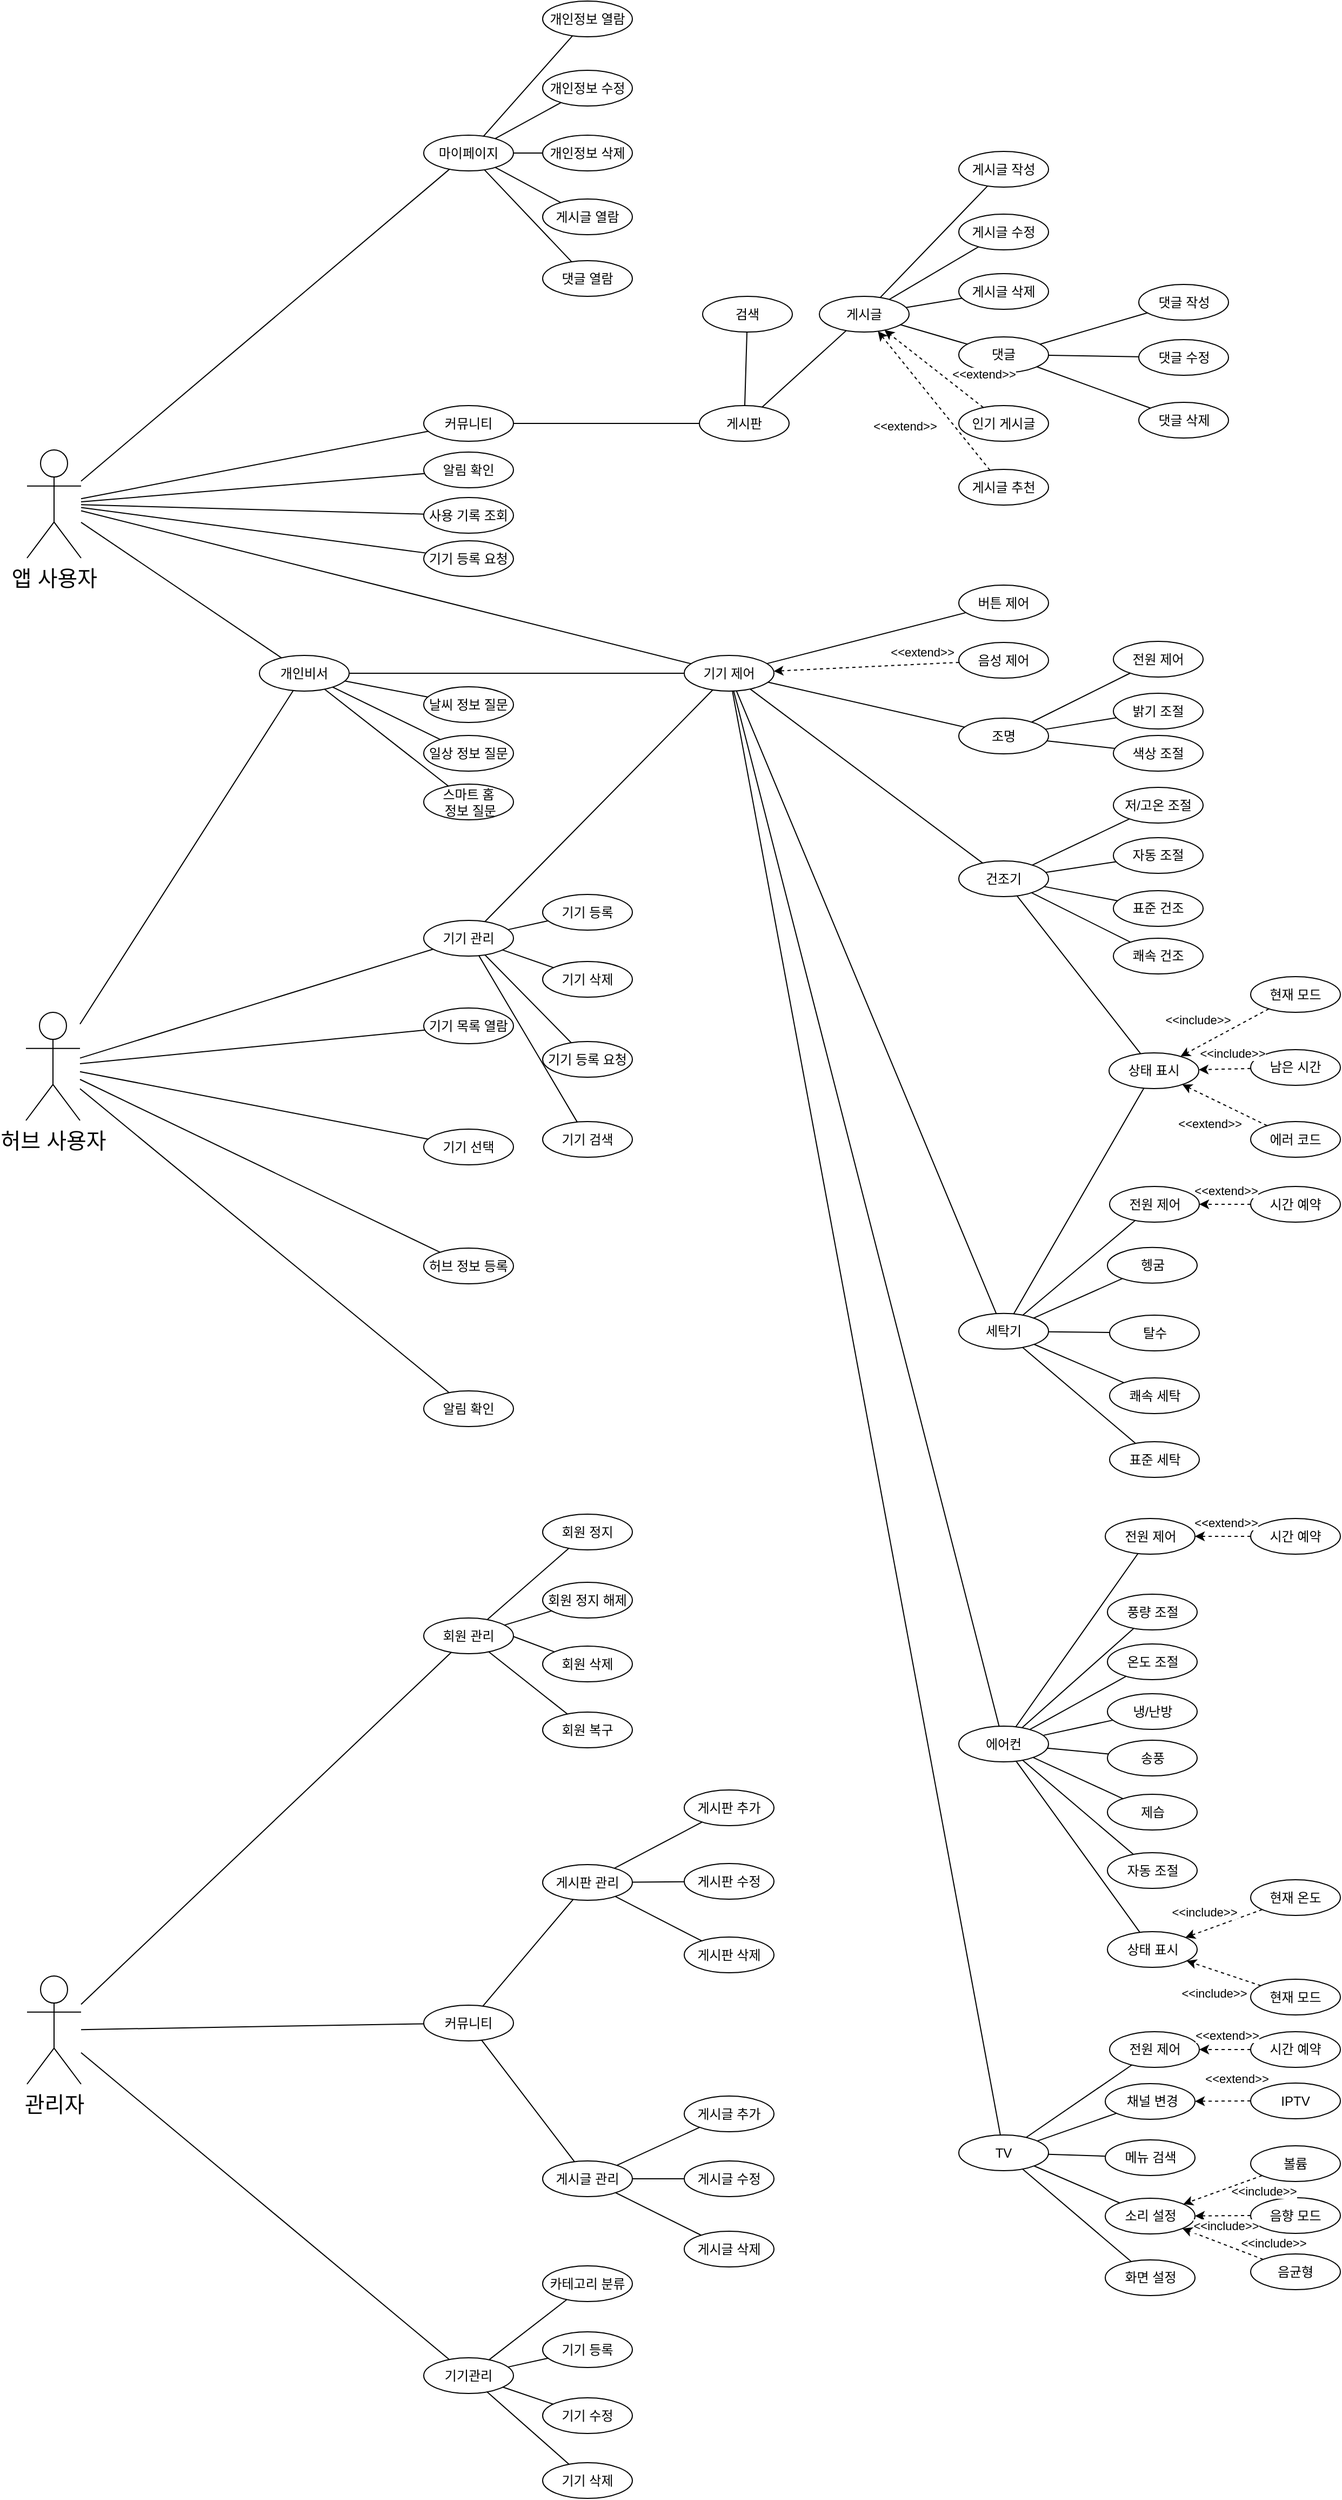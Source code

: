 <mxfile version="24.2.5" type="device" pages="2">
  <diagram name="페이지-1" id="SPn03I5VUdhCUxH6A8fu">
    <mxGraphModel dx="5366" dy="1510" grid="0" gridSize="10" guides="1" tooltips="1" connect="0" arrows="1" fold="1" page="0" pageScale="1" pageWidth="827" pageHeight="1169" math="0" shadow="0">
      <root>
        <mxCell id="0" />
        <mxCell id="1" parent="0" />
        <mxCell id="wA8BdcNelRnBpHfo05_y-84" value="" style="endArrow=none;html=1;rounded=0;fontSize=12;startSize=8;endSize=8;curved=1;" parent="1" source="dYHi77q5f8NIFPNNS61r-209" target="wA8BdcNelRnBpHfo05_y-36" edge="1">
          <mxGeometry width="50" height="50" relative="1" as="geometry">
            <mxPoint x="-2268" y="-234" as="sourcePoint" />
            <mxPoint x="-2218" y="-284" as="targetPoint" />
          </mxGeometry>
        </mxCell>
        <mxCell id="wA8BdcNelRnBpHfo05_y-36" value="허브 사용자" style="shape=umlActor;verticalLabelPosition=bottom;verticalAlign=top;html=1;outlineConnect=0;aspect=fixed;fontSize=20;" parent="1" vertex="1">
          <mxGeometry x="-3737" y="173" width="50" height="100" as="geometry" />
        </mxCell>
        <mxCell id="wA8BdcNelRnBpHfo05_y-85" value="" style="endArrow=none;html=1;rounded=0;fontSize=12;startSize=8;endSize=8;curved=1;" parent="1" source="wA8BdcNelRnBpHfo05_y-36" target="wA8BdcNelRnBpHfo05_y-80" edge="1">
          <mxGeometry width="50" height="50" relative="1" as="geometry">
            <mxPoint x="-4231.5" y="456" as="sourcePoint" />
            <mxPoint x="-4181.5" y="406" as="targetPoint" />
          </mxGeometry>
        </mxCell>
        <mxCell id="wA8BdcNelRnBpHfo05_y-86" value="" style="endArrow=none;html=1;rounded=0;fontSize=12;startSize=8;endSize=8;curved=1;" parent="1" source="wA8BdcNelRnBpHfo05_y-36" target="wA8BdcNelRnBpHfo05_y-82" edge="1">
          <mxGeometry width="50" height="50" relative="1" as="geometry">
            <mxPoint x="-4231.5" y="456" as="sourcePoint" />
            <mxPoint x="-4181.5" y="406" as="targetPoint" />
          </mxGeometry>
        </mxCell>
        <mxCell id="dYHi77q5f8NIFPNNS61r-3" value="앱&lt;span style=&quot;background-color: initial;&quot;&gt;&amp;nbsp;사용자&lt;/span&gt;" style="shape=umlActor;verticalLabelPosition=bottom;verticalAlign=top;html=1;outlineConnect=0;container=0;aspect=fixed;fontSize=20;" parent="1" vertex="1">
          <mxGeometry x="-3736" y="-347" width="50" height="100" as="geometry" />
        </mxCell>
        <mxCell id="dYHi77q5f8NIFPNNS61r-42" value="" style="endArrow=none;html=1;rounded=0;" parent="1" source="dYHi77q5f8NIFPNNS61r-3" target="dYHi77q5f8NIFPNNS61r-8" edge="1">
          <mxGeometry width="50" height="50" relative="1" as="geometry">
            <mxPoint x="-3260" y="-598.5" as="sourcePoint" />
            <mxPoint x="-3231.49" y="-513.993" as="targetPoint" />
          </mxGeometry>
        </mxCell>
        <mxCell id="dYHi77q5f8NIFPNNS61r-21" value="" style="endArrow=none;html=1;rounded=0;" parent="1" source="dYHi77q5f8NIFPNNS61r-10" target="dYHi77q5f8NIFPNNS61r-20" edge="1">
          <mxGeometry width="50" height="50" relative="1" as="geometry">
            <mxPoint x="-2909" y="-392.5" as="sourcePoint" />
            <mxPoint x="-2859" y="-442.5" as="targetPoint" />
          </mxGeometry>
        </mxCell>
        <mxCell id="dYHi77q5f8NIFPNNS61r-39" value="" style="endArrow=none;html=1;rounded=0;" parent="1" source="dYHi77q5f8NIFPNNS61r-8" target="dYHi77q5f8NIFPNNS61r-10" edge="1">
          <mxGeometry width="50" height="50" relative="1" as="geometry">
            <mxPoint x="-3340" y="-314.5" as="sourcePoint" />
            <mxPoint x="-3066.068" y="-421.49" as="targetPoint" />
          </mxGeometry>
        </mxCell>
        <mxCell id="dYHi77q5f8NIFPNNS61r-41" value="" style="endArrow=none;html=1;rounded=0;" parent="1" source="dYHi77q5f8NIFPNNS61r-12" target="dYHi77q5f8NIFPNNS61r-10" edge="1">
          <mxGeometry width="50" height="50" relative="1" as="geometry">
            <mxPoint x="-3281" y="-413.5" as="sourcePoint" />
            <mxPoint x="-3231" y="-463.5" as="targetPoint" />
          </mxGeometry>
        </mxCell>
        <mxCell id="dYHi77q5f8NIFPNNS61r-241" value="" style="endArrow=none;html=1;rounded=0;" parent="1" source="dYHi77q5f8NIFPNNS61r-3" target="dYHi77q5f8NIFPNNS61r-231" edge="1">
          <mxGeometry width="50" height="50" relative="1" as="geometry">
            <mxPoint x="-3177" y="-599" as="sourcePoint" />
            <mxPoint x="-3127" y="-649" as="targetPoint" />
          </mxGeometry>
        </mxCell>
        <mxCell id="wA8BdcNelRnBpHfo05_y-32" value="" style="endArrow=none;html=1;rounded=0;fontSize=12;startSize=8;endSize=8;curved=1;" parent="1" source="dYHi77q5f8NIFPNNS61r-3" target="ZbV-34DNwL5VEdidi-xU-5" edge="1">
          <mxGeometry width="50" height="50" relative="1" as="geometry">
            <mxPoint x="-3543" y="-366.513" as="sourcePoint" />
            <mxPoint x="-3321" y="-449" as="targetPoint" />
          </mxGeometry>
        </mxCell>
        <mxCell id="ZbV-34DNwL5VEdidi-xU-1" value="개인정보 삭제" style="ellipse;whiteSpace=wrap;html=1;container=0;" parent="1" vertex="1">
          <mxGeometry x="-3259" y="-638" width="83" height="33" as="geometry" />
        </mxCell>
        <mxCell id="dYHi77q5f8NIFPNNS61r-231" value="마이페이지" style="ellipse;whiteSpace=wrap;html=1;container=0;" parent="1" vertex="1">
          <mxGeometry x="-3369" y="-638" width="83" height="33" as="geometry" />
        </mxCell>
        <mxCell id="ZbV-34DNwL5VEdidi-xU-2" value="" style="endArrow=none;html=1;rounded=0;" parent="1" source="dYHi77q5f8NIFPNNS61r-231" target="ZbV-34DNwL5VEdidi-xU-1" edge="1">
          <mxGeometry width="50" height="50" relative="1" as="geometry">
            <mxPoint x="-3084" y="-468" as="sourcePoint" />
            <mxPoint x="-3034" y="-518" as="targetPoint" />
          </mxGeometry>
        </mxCell>
        <mxCell id="dYHi77q5f8NIFPNNS61r-232" value="개인정보 열람" style="ellipse;whiteSpace=wrap;html=1;container=0;" parent="1" vertex="1">
          <mxGeometry x="-3259" y="-762" width="83" height="33" as="geometry" />
        </mxCell>
        <mxCell id="dYHi77q5f8NIFPNNS61r-233" value="개인정보 수정" style="ellipse;whiteSpace=wrap;html=1;container=0;" parent="1" vertex="1">
          <mxGeometry x="-3259" y="-698" width="83" height="33" as="geometry" />
        </mxCell>
        <mxCell id="dYHi77q5f8NIFPNNS61r-234" value="게시글 열람" style="ellipse;whiteSpace=wrap;html=1;container=0;" parent="1" vertex="1">
          <mxGeometry x="-3259" y="-579" width="83" height="33" as="geometry" />
        </mxCell>
        <mxCell id="dYHi77q5f8NIFPNNS61r-235" value="댓글 열람" style="ellipse;whiteSpace=wrap;html=1;container=0;" parent="1" vertex="1">
          <mxGeometry x="-3259" y="-522" width="83" height="33" as="geometry" />
        </mxCell>
        <mxCell id="dYHi77q5f8NIFPNNS61r-238" value="" style="endArrow=none;html=1;rounded=0;" parent="1" source="dYHi77q5f8NIFPNNS61r-231" target="dYHi77q5f8NIFPNNS61r-232" edge="1">
          <mxGeometry width="50" height="50" relative="1" as="geometry">
            <mxPoint x="-3079" y="-802" as="sourcePoint" />
            <mxPoint x="-3029" y="-852" as="targetPoint" />
          </mxGeometry>
        </mxCell>
        <mxCell id="dYHi77q5f8NIFPNNS61r-239" value="" style="endArrow=none;html=1;rounded=0;" parent="1" source="dYHi77q5f8NIFPNNS61r-231" target="dYHi77q5f8NIFPNNS61r-235" edge="1">
          <mxGeometry width="50" height="50" relative="1" as="geometry">
            <mxPoint x="-3079" y="-802" as="sourcePoint" />
            <mxPoint x="-3029" y="-852" as="targetPoint" />
          </mxGeometry>
        </mxCell>
        <mxCell id="dYHi77q5f8NIFPNNS61r-240" value="" style="endArrow=none;html=1;rounded=0;" parent="1" source="dYHi77q5f8NIFPNNS61r-234" target="dYHi77q5f8NIFPNNS61r-231" edge="1">
          <mxGeometry width="50" height="50" relative="1" as="geometry">
            <mxPoint x="-3079" y="-802" as="sourcePoint" />
            <mxPoint x="-3029" y="-852" as="targetPoint" />
          </mxGeometry>
        </mxCell>
        <mxCell id="ZbV-34DNwL5VEdidi-xU-3" value="" style="endArrow=none;html=1;rounded=0;" parent="1" source="dYHi77q5f8NIFPNNS61r-231" target="dYHi77q5f8NIFPNNS61r-233" edge="1">
          <mxGeometry width="50" height="50" relative="1" as="geometry">
            <mxPoint x="-3074" y="-458" as="sourcePoint" />
            <mxPoint x="-3213" y="-658" as="targetPoint" />
          </mxGeometry>
        </mxCell>
        <mxCell id="dYHi77q5f8NIFPNNS61r-8" value="커뮤니티" style="ellipse;whiteSpace=wrap;html=1;container=0;" parent="1" vertex="1">
          <mxGeometry x="-3369" y="-388" width="83" height="33" as="geometry" />
        </mxCell>
        <mxCell id="dYHi77q5f8NIFPNNS61r-207" value="건조기" style="ellipse;whiteSpace=wrap;html=1;container=0;" parent="1" vertex="1">
          <mxGeometry x="-2874" y="33" width="83" height="33" as="geometry" />
        </mxCell>
        <mxCell id="dYHi77q5f8NIFPNNS61r-208" value="조명" style="ellipse;whiteSpace=wrap;html=1;container=0;" parent="1" vertex="1">
          <mxGeometry x="-2874" y="-99" width="83" height="33" as="geometry" />
        </mxCell>
        <mxCell id="dYHi77q5f8NIFPNNS61r-226" value="음성 제어" style="ellipse;whiteSpace=wrap;html=1;container=0;" parent="1" vertex="1">
          <mxGeometry x="-2874" y="-169" width="83" height="33" as="geometry" />
        </mxCell>
        <mxCell id="dYHi77q5f8NIFPNNS61r-203" value="기기 제어" style="ellipse;whiteSpace=wrap;html=1;container=0;" parent="1" vertex="1">
          <mxGeometry x="-3128" y="-157" width="83" height="33" as="geometry" />
        </mxCell>
        <mxCell id="dYHi77q5f8NIFPNNS61r-214" value="" style="endArrow=none;html=1;rounded=0;" parent="1" source="dYHi77q5f8NIFPNNS61r-207" target="dYHi77q5f8NIFPNNS61r-203" edge="1">
          <mxGeometry width="50" height="50" relative="1" as="geometry">
            <mxPoint x="-2464" y="239.25" as="sourcePoint" />
            <mxPoint x="-2414" y="189.25" as="targetPoint" />
          </mxGeometry>
        </mxCell>
        <mxCell id="dYHi77q5f8NIFPNNS61r-215" value="" style="endArrow=none;html=1;rounded=0;" parent="1" source="dYHi77q5f8NIFPNNS61r-208" target="dYHi77q5f8NIFPNNS61r-203" edge="1">
          <mxGeometry width="50" height="50" relative="1" as="geometry">
            <mxPoint x="-2533.93" y="-143" as="sourcePoint" />
            <mxPoint x="-2889.999" y="-73.449" as="targetPoint" />
          </mxGeometry>
        </mxCell>
        <mxCell id="dYHi77q5f8NIFPNNS61r-229" value="" style="endArrow=classic;html=1;rounded=0;dashed=1;" parent="1" source="dYHi77q5f8NIFPNNS61r-226" target="dYHi77q5f8NIFPNNS61r-203" edge="1">
          <mxGeometry width="50" height="50" relative="1" as="geometry">
            <mxPoint x="-1870.335" y="-204.581" as="sourcePoint" />
            <mxPoint x="-2996.631" y="-128.573" as="targetPoint" />
          </mxGeometry>
        </mxCell>
        <mxCell id="dYHi77q5f8NIFPNNS61r-230" value="&amp;lt;&amp;lt;extend&amp;gt;&amp;gt;" style="edgeLabel;html=1;align=center;verticalAlign=middle;resizable=0;points=[];container=0;" parent="dYHi77q5f8NIFPNNS61r-229" vertex="1" connectable="0">
          <mxGeometry x="-0.32" y="-5" relative="1" as="geometry">
            <mxPoint x="24" y="-7" as="offset" />
          </mxGeometry>
        </mxCell>
        <mxCell id="ZbV-34DNwL5VEdidi-xU-8" value="" style="endArrow=none;html=1;rounded=0;" parent="1" source="dYHi77q5f8NIFPNNS61r-203" target="ZbV-34DNwL5VEdidi-xU-6" edge="1">
          <mxGeometry width="50" height="50" relative="1" as="geometry">
            <mxPoint x="-2509.67" y="-130" as="sourcePoint" />
            <mxPoint x="-2459.67" y="-180" as="targetPoint" />
          </mxGeometry>
        </mxCell>
        <mxCell id="ZbV-34DNwL5VEdidi-xU-453" value="밝기 조절" style="ellipse;whiteSpace=wrap;html=1;container=0;" parent="1" vertex="1">
          <mxGeometry x="-2731" y="-122" width="83" height="33" as="geometry" />
        </mxCell>
        <mxCell id="ZbV-34DNwL5VEdidi-xU-454" value="색상 조절" style="ellipse;whiteSpace=wrap;html=1;container=0;" parent="1" vertex="1">
          <mxGeometry x="-2731" y="-83" width="83" height="33" as="geometry" />
        </mxCell>
        <mxCell id="ZbV-34DNwL5VEdidi-xU-455" value="" style="endArrow=none;html=1;rounded=0;" parent="1" source="ZbV-34DNwL5VEdidi-xU-453" target="dYHi77q5f8NIFPNNS61r-208" edge="1">
          <mxGeometry width="50" height="50" relative="1" as="geometry">
            <mxPoint x="-1698" y="114" as="sourcePoint" />
            <mxPoint x="-1244" y="86" as="targetPoint" />
          </mxGeometry>
        </mxCell>
        <mxCell id="ZbV-34DNwL5VEdidi-xU-456" value="" style="endArrow=none;html=1;rounded=0;" parent="1" source="ZbV-34DNwL5VEdidi-xU-454" target="dYHi77q5f8NIFPNNS61r-208" edge="1">
          <mxGeometry width="50" height="50" relative="1" as="geometry">
            <mxPoint x="-1698" y="114" as="sourcePoint" />
            <mxPoint x="-1244" y="93" as="targetPoint" />
          </mxGeometry>
        </mxCell>
        <mxCell id="ZbV-34DNwL5VEdidi-xU-458" value="저/고온 조절" style="ellipse;whiteSpace=wrap;html=1;container=0;" parent="1" vertex="1">
          <mxGeometry x="-2731" y="-35" width="83" height="33" as="geometry" />
        </mxCell>
        <mxCell id="ZbV-34DNwL5VEdidi-xU-459" value="자동 조절" style="ellipse;whiteSpace=wrap;html=1;container=0;" parent="1" vertex="1">
          <mxGeometry x="-2731" y="11.5" width="83" height="33" as="geometry" />
        </mxCell>
        <mxCell id="ZbV-34DNwL5VEdidi-xU-460" value="표준 건조" style="ellipse;whiteSpace=wrap;html=1;container=0;" parent="1" vertex="1">
          <mxGeometry x="-2731" y="60.5" width="83" height="33" as="geometry" />
        </mxCell>
        <mxCell id="ZbV-34DNwL5VEdidi-xU-461" value="쾌속 건조" style="ellipse;whiteSpace=wrap;html=1;container=0;" parent="1" vertex="1">
          <mxGeometry x="-2731" y="104.5" width="83" height="33" as="geometry" />
        </mxCell>
        <mxCell id="ZbV-34DNwL5VEdidi-xU-470" value="" style="endArrow=none;html=1;rounded=0;" parent="1" source="ZbV-34DNwL5VEdidi-xU-458" target="dYHi77q5f8NIFPNNS61r-207" edge="1">
          <mxGeometry width="50" height="50" relative="1" as="geometry">
            <mxPoint x="-1541" y="363" as="sourcePoint" />
            <mxPoint x="-1491" y="313" as="targetPoint" />
          </mxGeometry>
        </mxCell>
        <mxCell id="ZbV-34DNwL5VEdidi-xU-469" value="" style="endArrow=none;html=1;rounded=0;" parent="1" source="ZbV-34DNwL5VEdidi-xU-459" target="dYHi77q5f8NIFPNNS61r-207" edge="1">
          <mxGeometry width="50" height="50" relative="1" as="geometry">
            <mxPoint x="-1551" y="353" as="sourcePoint" />
            <mxPoint x="-1501" y="303" as="targetPoint" />
          </mxGeometry>
        </mxCell>
        <mxCell id="ZbV-34DNwL5VEdidi-xU-468" value="" style="endArrow=none;html=1;rounded=0;" parent="1" source="ZbV-34DNwL5VEdidi-xU-460" target="dYHi77q5f8NIFPNNS61r-207" edge="1">
          <mxGeometry width="50" height="50" relative="1" as="geometry">
            <mxPoint x="-1561" y="343" as="sourcePoint" />
            <mxPoint x="-1511" y="293" as="targetPoint" />
          </mxGeometry>
        </mxCell>
        <mxCell id="ZbV-34DNwL5VEdidi-xU-463" value="" style="endArrow=none;html=1;rounded=0;" parent="1" source="ZbV-34DNwL5VEdidi-xU-461" target="dYHi77q5f8NIFPNNS61r-207" edge="1">
          <mxGeometry width="50" height="50" relative="1" as="geometry">
            <mxPoint x="-1571" y="333" as="sourcePoint" />
            <mxPoint x="-1521" y="283" as="targetPoint" />
          </mxGeometry>
        </mxCell>
        <mxCell id="ZbV-34DNwL5VEdidi-xU-6" value="버튼 제어" style="ellipse;whiteSpace=wrap;html=1;container=0;" parent="1" vertex="1">
          <mxGeometry x="-2874" y="-222" width="83" height="33" as="geometry" />
        </mxCell>
        <mxCell id="dYHi77q5f8NIFPNNS61r-209" value="기기 관리" style="ellipse;whiteSpace=wrap;html=1;container=0;" parent="1" vertex="1">
          <mxGeometry x="-3369" y="88" width="83" height="33" as="geometry" />
        </mxCell>
        <mxCell id="dYHi77q5f8NIFPNNS61r-216" value="" style="endArrow=none;html=1;rounded=0;" parent="1" source="dYHi77q5f8NIFPNNS61r-224" target="dYHi77q5f8NIFPNNS61r-209" edge="1">
          <mxGeometry width="50" height="50" relative="1" as="geometry">
            <mxPoint x="-3248" y="181.5" as="sourcePoint" />
            <mxPoint x="-3187.86" y="97.565" as="targetPoint" />
          </mxGeometry>
        </mxCell>
        <mxCell id="dYHi77q5f8NIFPNNS61r-218" value="기기 등록" style="ellipse;whiteSpace=wrap;html=1;container=0;" parent="1" vertex="1">
          <mxGeometry x="-3259" y="64" width="83" height="33" as="geometry" />
        </mxCell>
        <mxCell id="dYHi77q5f8NIFPNNS61r-223" value="" style="endArrow=none;html=1;rounded=0;" parent="1" source="dYHi77q5f8NIFPNNS61r-218" target="dYHi77q5f8NIFPNNS61r-209" edge="1">
          <mxGeometry width="50" height="50" relative="1" as="geometry">
            <mxPoint x="-3447.68" y="-226.87" as="sourcePoint" />
            <mxPoint x="-3348.68" y="-200.87" as="targetPoint" />
          </mxGeometry>
        </mxCell>
        <mxCell id="dYHi77q5f8NIFPNNS61r-220" value="기기 검색" style="ellipse;whiteSpace=wrap;html=1;container=0;" parent="1" vertex="1">
          <mxGeometry x="-3259" y="274" width="83" height="33" as="geometry" />
        </mxCell>
        <mxCell id="dYHi77q5f8NIFPNNS61r-221" value="" style="endArrow=none;html=1;rounded=0;" parent="1" source="dYHi77q5f8NIFPNNS61r-220" target="dYHi77q5f8NIFPNNS61r-209" edge="1">
          <mxGeometry width="50" height="50" relative="1" as="geometry">
            <mxPoint x="-3341.68" y="-226.87" as="sourcePoint" />
            <mxPoint x="-3291.68" y="-276.87" as="targetPoint" />
          </mxGeometry>
        </mxCell>
        <mxCell id="dYHi77q5f8NIFPNNS61r-219" value="기기 삭제" style="ellipse;whiteSpace=wrap;html=1;container=0;" parent="1" vertex="1">
          <mxGeometry x="-3259" y="126" width="83" height="33" as="geometry" />
        </mxCell>
        <mxCell id="dYHi77q5f8NIFPNNS61r-222" value="" style="endArrow=none;html=1;rounded=0;" parent="1" source="dYHi77q5f8NIFPNNS61r-219" target="dYHi77q5f8NIFPNNS61r-209" edge="1">
          <mxGeometry width="50" height="50" relative="1" as="geometry">
            <mxPoint x="-3437.68" y="-216.87" as="sourcePoint" />
            <mxPoint x="-3338.68" y="-190.87" as="targetPoint" />
          </mxGeometry>
        </mxCell>
        <mxCell id="IqlYUn4_KR_Lo7aqPFXw-1" value="" style="endArrow=none;html=1;rounded=0;" parent="1" source="dYHi77q5f8NIFPNNS61r-203" target="dYHi77q5f8NIFPNNS61r-209" edge="1">
          <mxGeometry width="50" height="50" relative="1" as="geometry">
            <mxPoint x="-5331" y="-651" as="sourcePoint" />
            <mxPoint x="-6738" y="-759" as="targetPoint" />
          </mxGeometry>
        </mxCell>
        <mxCell id="dYHi77q5f8NIFPNNS61r-224" value="기기 등록 요청" style="ellipse;whiteSpace=wrap;html=1;container=0;" parent="1" vertex="1">
          <mxGeometry x="-3259" y="200" width="83" height="33" as="geometry" />
        </mxCell>
        <mxCell id="dYHi77q5f8NIFPNNS61r-12" value="검색" style="ellipse;whiteSpace=wrap;html=1;container=0;" parent="1" vertex="1">
          <mxGeometry x="-3111" y="-489" width="83" height="33" as="geometry" />
        </mxCell>
        <mxCell id="dYHi77q5f8NIFPNNS61r-20" value="게시글" style="ellipse;whiteSpace=wrap;html=1;container=0;" parent="1" vertex="1">
          <mxGeometry x="-3003" y="-489" width="83" height="33" as="geometry" />
        </mxCell>
        <mxCell id="dYHi77q5f8NIFPNNS61r-17" value="댓글" style="ellipse;whiteSpace=wrap;html=1;container=0;" parent="1" vertex="1">
          <mxGeometry x="-2874" y="-451.5" width="83" height="33" as="geometry" />
        </mxCell>
        <mxCell id="dYHi77q5f8NIFPNNS61r-33" value="댓글 작성" style="ellipse;whiteSpace=wrap;html=1;container=0;" parent="1" vertex="1">
          <mxGeometry x="-2707.5" y="-500" width="83" height="33" as="geometry" />
        </mxCell>
        <mxCell id="dYHi77q5f8NIFPNNS61r-35" value="댓글 삭제" style="ellipse;whiteSpace=wrap;html=1;container=0;" parent="1" vertex="1">
          <mxGeometry x="-2707.5" y="-391" width="83" height="33" as="geometry" />
        </mxCell>
        <mxCell id="dYHi77q5f8NIFPNNS61r-34" value="댓글 수정" style="ellipse;whiteSpace=wrap;html=1;container=0;" parent="1" vertex="1">
          <mxGeometry x="-2707.5" y="-449" width="83" height="33" as="geometry" />
        </mxCell>
        <mxCell id="dYHi77q5f8NIFPNNS61r-38" value="" style="endArrow=none;html=1;rounded=0;" parent="1" source="dYHi77q5f8NIFPNNS61r-17" target="dYHi77q5f8NIFPNNS61r-33" edge="1">
          <mxGeometry width="50" height="50" relative="1" as="geometry">
            <mxPoint x="-3431.83" y="-252" as="sourcePoint" />
            <mxPoint x="-3381.83" y="-302" as="targetPoint" />
          </mxGeometry>
        </mxCell>
        <mxCell id="dYHi77q5f8NIFPNNS61r-37" value="" style="endArrow=none;html=1;rounded=0;" parent="1" source="dYHi77q5f8NIFPNNS61r-17" target="dYHi77q5f8NIFPNNS61r-34" edge="1">
          <mxGeometry width="50" height="50" relative="1" as="geometry">
            <mxPoint x="-3441.83" y="-262" as="sourcePoint" />
            <mxPoint x="-3391.83" y="-312" as="targetPoint" />
          </mxGeometry>
        </mxCell>
        <mxCell id="dYHi77q5f8NIFPNNS61r-36" value="" style="endArrow=none;html=1;rounded=0;" parent="1" source="dYHi77q5f8NIFPNNS61r-17" target="dYHi77q5f8NIFPNNS61r-35" edge="1">
          <mxGeometry width="50" height="50" relative="1" as="geometry">
            <mxPoint x="-3451.83" y="-272" as="sourcePoint" />
            <mxPoint x="-3401.83" y="-322" as="targetPoint" />
          </mxGeometry>
        </mxCell>
        <mxCell id="dYHi77q5f8NIFPNNS61r-22" value="" style="endArrow=none;html=1;rounded=0;" parent="1" source="dYHi77q5f8NIFPNNS61r-20" target="dYHi77q5f8NIFPNNS61r-17" edge="1">
          <mxGeometry width="50" height="50" relative="1" as="geometry">
            <mxPoint x="-2937" y="-250.5" as="sourcePoint" />
            <mxPoint x="-2887" y="-300.5" as="targetPoint" />
          </mxGeometry>
        </mxCell>
        <mxCell id="dYHi77q5f8NIFPNNS61r-19" value="게시글 추천" style="ellipse;whiteSpace=wrap;html=1;container=0;" parent="1" vertex="1">
          <mxGeometry x="-2874" y="-329" width="83" height="33" as="geometry" />
        </mxCell>
        <mxCell id="dYHi77q5f8NIFPNNS61r-29" value="" style="endArrow=classic;html=1;rounded=0;dashed=1;" parent="1" source="dYHi77q5f8NIFPNNS61r-19" target="dYHi77q5f8NIFPNNS61r-20" edge="1">
          <mxGeometry width="50" height="50" relative="1" as="geometry">
            <mxPoint x="-2813.17" y="-285.5" as="sourcePoint" />
            <mxPoint x="-2763.17" y="-335.5" as="targetPoint" />
          </mxGeometry>
        </mxCell>
        <mxCell id="dYHi77q5f8NIFPNNS61r-30" value="&amp;lt;&amp;lt;extend&amp;gt;&amp;gt;" style="edgeLabel;html=1;align=center;verticalAlign=middle;resizable=0;points=[];container=0;" parent="dYHi77q5f8NIFPNNS61r-29" vertex="1" connectable="0">
          <mxGeometry x="-0.471" relative="1" as="geometry">
            <mxPoint x="-52" y="-7" as="offset" />
          </mxGeometry>
        </mxCell>
        <mxCell id="dYHi77q5f8NIFPNNS61r-18" value="인기 게시글" style="ellipse;whiteSpace=wrap;html=1;container=0;" parent="1" vertex="1">
          <mxGeometry x="-2874" y="-388" width="83" height="33" as="geometry" />
        </mxCell>
        <mxCell id="dYHi77q5f8NIFPNNS61r-31" value="" style="endArrow=classic;html=1;rounded=0;dashed=1;" parent="1" source="dYHi77q5f8NIFPNNS61r-18" target="dYHi77q5f8NIFPNNS61r-20" edge="1">
          <mxGeometry width="50" height="50" relative="1" as="geometry">
            <mxPoint x="-2676.17" y="-404.5" as="sourcePoint" />
            <mxPoint x="-2802.17" y="-465.5" as="targetPoint" />
          </mxGeometry>
        </mxCell>
        <mxCell id="dYHi77q5f8NIFPNNS61r-32" value="&amp;lt;&amp;lt;extend&amp;gt;&amp;gt;" style="edgeLabel;html=1;align=center;verticalAlign=middle;resizable=0;points=[];container=0;" parent="dYHi77q5f8NIFPNNS61r-31" vertex="1" connectable="0">
          <mxGeometry x="-0.471" relative="1" as="geometry">
            <mxPoint x="24" y="-12" as="offset" />
          </mxGeometry>
        </mxCell>
        <mxCell id="dYHi77q5f8NIFPNNS61r-15" value="게시글 삭제" style="ellipse;whiteSpace=wrap;html=1;container=0;" parent="1" vertex="1">
          <mxGeometry x="-2874" y="-510" width="83" height="33" as="geometry" />
        </mxCell>
        <mxCell id="dYHi77q5f8NIFPNNS61r-25" value="" style="endArrow=none;html=1;rounded=0;" parent="1" source="dYHi77q5f8NIFPNNS61r-20" target="dYHi77q5f8NIFPNNS61r-15" edge="1">
          <mxGeometry width="50" height="50" relative="1" as="geometry">
            <mxPoint x="-2813.17" y="-285.5" as="sourcePoint" />
            <mxPoint x="-2763.17" y="-335.5" as="targetPoint" />
          </mxGeometry>
        </mxCell>
        <mxCell id="dYHi77q5f8NIFPNNS61r-16" value="게시글 수정" style="ellipse;whiteSpace=wrap;html=1;container=0;" parent="1" vertex="1">
          <mxGeometry x="-2874" y="-565" width="83" height="33" as="geometry" />
        </mxCell>
        <mxCell id="dYHi77q5f8NIFPNNS61r-24" value="" style="endArrow=none;html=1;rounded=0;" parent="1" source="dYHi77q5f8NIFPNNS61r-20" target="dYHi77q5f8NIFPNNS61r-16" edge="1">
          <mxGeometry width="50" height="50" relative="1" as="geometry">
            <mxPoint x="-2639.41" y="-264.5" as="sourcePoint" />
            <mxPoint x="-2589.41" y="-314.5" as="targetPoint" />
          </mxGeometry>
        </mxCell>
        <mxCell id="dYHi77q5f8NIFPNNS61r-14" value="게시글 작성" style="ellipse;whiteSpace=wrap;html=1;container=0;" parent="1" vertex="1">
          <mxGeometry x="-2874" y="-623" width="83" height="33" as="geometry" />
        </mxCell>
        <mxCell id="dYHi77q5f8NIFPNNS61r-23" value="" style="endArrow=none;html=1;rounded=0;" parent="1" source="dYHi77q5f8NIFPNNS61r-20" target="dYHi77q5f8NIFPNNS61r-14" edge="1">
          <mxGeometry width="50" height="50" relative="1" as="geometry">
            <mxPoint x="-2639.41" y="-264.5" as="sourcePoint" />
            <mxPoint x="-2589.41" y="-314.5" as="targetPoint" />
          </mxGeometry>
        </mxCell>
        <mxCell id="ZbV-34DNwL5VEdidi-xU-433" value="온도 조절" style="ellipse;whiteSpace=wrap;html=1;container=0;" parent="1" vertex="1">
          <mxGeometry x="-2736.5" y="757" width="83" height="33" as="geometry" />
        </mxCell>
        <mxCell id="ZbV-34DNwL5VEdidi-xU-434" value="풍량 조절" style="ellipse;whiteSpace=wrap;html=1;container=0;" parent="1" vertex="1">
          <mxGeometry x="-2736.5" y="711" width="83" height="33" as="geometry" />
        </mxCell>
        <mxCell id="ZbV-34DNwL5VEdidi-xU-438" value="냉/난방" style="ellipse;whiteSpace=wrap;html=1;container=0;" parent="1" vertex="1">
          <mxGeometry x="-2736.5" y="803" width="83" height="33" as="geometry" />
        </mxCell>
        <mxCell id="ZbV-34DNwL5VEdidi-xU-439" value="제습" style="ellipse;whiteSpace=wrap;html=1;container=0;" parent="1" vertex="1">
          <mxGeometry x="-2736.5" y="896" width="83" height="33" as="geometry" />
        </mxCell>
        <mxCell id="ZbV-34DNwL5VEdidi-xU-440" value="송풍" style="ellipse;whiteSpace=wrap;html=1;container=0;" parent="1" vertex="1">
          <mxGeometry x="-2736.5" y="846" width="83" height="33" as="geometry" />
        </mxCell>
        <mxCell id="ZbV-34DNwL5VEdidi-xU-441" value="자동 조절" style="ellipse;whiteSpace=wrap;html=1;container=0;" parent="1" vertex="1">
          <mxGeometry x="-2736.5" y="950" width="83" height="33" as="geometry" />
        </mxCell>
        <mxCell id="ZbV-34DNwL5VEdidi-xU-435" value="상태 표시" style="ellipse;whiteSpace=wrap;html=1;container=0;" parent="1" vertex="1">
          <mxGeometry x="-2736.5" y="1023" width="83" height="33" as="geometry" />
        </mxCell>
        <mxCell id="ZbV-34DNwL5VEdidi-xU-436" value="현재 모드" style="ellipse;whiteSpace=wrap;html=1;container=0;" parent="1" vertex="1">
          <mxGeometry x="-2604" y="1067" width="83" height="33" as="geometry" />
        </mxCell>
        <mxCell id="ZbV-34DNwL5VEdidi-xU-442" value="" style="endArrow=classic;html=1;rounded=0;dashed=1;" parent="1" source="ZbV-34DNwL5VEdidi-xU-436" target="ZbV-34DNwL5VEdidi-xU-435" edge="1">
          <mxGeometry width="50" height="50" relative="1" as="geometry">
            <mxPoint x="-3324.5" y="1086" as="sourcePoint" />
            <mxPoint x="-3274.5" y="1036" as="targetPoint" />
          </mxGeometry>
        </mxCell>
        <mxCell id="ZbV-34DNwL5VEdidi-xU-443" value="&amp;lt;&amp;lt;include&amp;gt;&amp;gt;" style="edgeLabel;html=1;align=center;verticalAlign=middle;resizable=0;points=[];container=0;" parent="ZbV-34DNwL5VEdidi-xU-442" vertex="1" connectable="0">
          <mxGeometry x="0.363" y="-1" relative="1" as="geometry">
            <mxPoint x="3" y="23" as="offset" />
          </mxGeometry>
        </mxCell>
        <mxCell id="dYHi77q5f8NIFPNNS61r-206" value="에어컨" style="ellipse;whiteSpace=wrap;html=1;container=0;" parent="1" vertex="1">
          <mxGeometry x="-2874" y="833" width="83" height="33" as="geometry" />
        </mxCell>
        <mxCell id="dYHi77q5f8NIFPNNS61r-213" value="" style="endArrow=none;html=1;rounded=0;" parent="1" source="dYHi77q5f8NIFPNNS61r-206" target="dYHi77q5f8NIFPNNS61r-203" edge="1">
          <mxGeometry width="50" height="50" relative="1" as="geometry">
            <mxPoint x="-2464" y="239.25" as="sourcePoint" />
            <mxPoint x="-2414" y="189.25" as="targetPoint" />
          </mxGeometry>
        </mxCell>
        <mxCell id="ZbV-34DNwL5VEdidi-xU-444" value="" style="endArrow=classic;html=1;rounded=0;dashed=1;" parent="1" source="ZbV-34DNwL5VEdidi-xU-437" target="ZbV-34DNwL5VEdidi-xU-435" edge="1">
          <mxGeometry width="50" height="50" relative="1" as="geometry">
            <mxPoint x="-3324.5" y="1086" as="sourcePoint" />
            <mxPoint x="-3274.5" y="1036" as="targetPoint" />
          </mxGeometry>
        </mxCell>
        <mxCell id="ZbV-34DNwL5VEdidi-xU-445" value="&amp;lt;&amp;lt;include&amp;gt;&amp;gt;" style="edgeLabel;html=1;align=center;verticalAlign=middle;resizable=0;points=[];container=0;" parent="ZbV-34DNwL5VEdidi-xU-444" vertex="1" connectable="0">
          <mxGeometry x="0.16" y="-6" relative="1" as="geometry">
            <mxPoint x="-11" y="-7" as="offset" />
          </mxGeometry>
        </mxCell>
        <mxCell id="ZbV-34DNwL5VEdidi-xU-446" value="" style="endArrow=none;html=1;rounded=0;" parent="1" source="dYHi77q5f8NIFPNNS61r-206" target="ZbV-34DNwL5VEdidi-xU-435" edge="1">
          <mxGeometry width="50" height="50" relative="1" as="geometry">
            <mxPoint x="-2676" y="615" as="sourcePoint" />
            <mxPoint x="-2626" y="565" as="targetPoint" />
          </mxGeometry>
        </mxCell>
        <mxCell id="ZbV-34DNwL5VEdidi-xU-447" value="" style="endArrow=none;html=1;rounded=0;" parent="1" source="ZbV-34DNwL5VEdidi-xU-441" target="dYHi77q5f8NIFPNNS61r-206" edge="1">
          <mxGeometry width="50" height="50" relative="1" as="geometry">
            <mxPoint x="-2676" y="615" as="sourcePoint" />
            <mxPoint x="-2626" y="565" as="targetPoint" />
          </mxGeometry>
        </mxCell>
        <mxCell id="ZbV-34DNwL5VEdidi-xU-451" value="" style="endArrow=none;html=1;rounded=0;" parent="1" source="ZbV-34DNwL5VEdidi-xU-439" target="dYHi77q5f8NIFPNNS61r-206" edge="1">
          <mxGeometry width="50" height="50" relative="1" as="geometry">
            <mxPoint x="-2646" y="645" as="sourcePoint" />
            <mxPoint x="-2596" y="595" as="targetPoint" />
          </mxGeometry>
        </mxCell>
        <mxCell id="ZbV-34DNwL5VEdidi-xU-449" value="" style="endArrow=none;html=1;rounded=0;" parent="1" source="ZbV-34DNwL5VEdidi-xU-440" target="dYHi77q5f8NIFPNNS61r-206" edge="1">
          <mxGeometry width="50" height="50" relative="1" as="geometry">
            <mxPoint x="-2666" y="625" as="sourcePoint" />
            <mxPoint x="-2616" y="575" as="targetPoint" />
          </mxGeometry>
        </mxCell>
        <mxCell id="ZbV-34DNwL5VEdidi-xU-450" value="" style="endArrow=none;html=1;rounded=0;" parent="1" source="ZbV-34DNwL5VEdidi-xU-438" target="dYHi77q5f8NIFPNNS61r-206" edge="1">
          <mxGeometry width="50" height="50" relative="1" as="geometry">
            <mxPoint x="-2656" y="635" as="sourcePoint" />
            <mxPoint x="-2606" y="585" as="targetPoint" />
          </mxGeometry>
        </mxCell>
        <mxCell id="ZbV-34DNwL5VEdidi-xU-448" value="" style="endArrow=none;html=1;rounded=0;" parent="1" source="ZbV-34DNwL5VEdidi-xU-433" target="dYHi77q5f8NIFPNNS61r-206" edge="1">
          <mxGeometry width="50" height="50" relative="1" as="geometry">
            <mxPoint x="-2676" y="615" as="sourcePoint" />
            <mxPoint x="-2626" y="565" as="targetPoint" />
          </mxGeometry>
        </mxCell>
        <mxCell id="ZbV-34DNwL5VEdidi-xU-452" value="" style="endArrow=none;html=1;rounded=0;" parent="1" source="ZbV-34DNwL5VEdidi-xU-434" target="dYHi77q5f8NIFPNNS61r-206" edge="1">
          <mxGeometry width="50" height="50" relative="1" as="geometry">
            <mxPoint x="-2636" y="655" as="sourcePoint" />
            <mxPoint x="-2586" y="605" as="targetPoint" />
          </mxGeometry>
        </mxCell>
        <mxCell id="ZbV-34DNwL5VEdidi-xU-437" value="현재 온도" style="ellipse;whiteSpace=wrap;html=1;container=0;" parent="1" vertex="1">
          <mxGeometry x="-2604" y="975" width="83" height="33" as="geometry" />
        </mxCell>
        <mxCell id="dYHi77q5f8NIFPNNS61r-205" value="세탁기" style="ellipse;whiteSpace=wrap;html=1;container=0;" parent="1" vertex="1">
          <mxGeometry x="-2874" y="451.43" width="83" height="33" as="geometry" />
        </mxCell>
        <mxCell id="ZbV-34DNwL5VEdidi-xU-429" value="" style="endArrow=none;html=1;rounded=0;" parent="1" source="ZbV-34DNwL5VEdidi-xU-407" target="dYHi77q5f8NIFPNNS61r-205" edge="1">
          <mxGeometry width="50" height="50" relative="1" as="geometry">
            <mxPoint x="-2416.17" y="411.43" as="sourcePoint" />
            <mxPoint x="-2366.17" y="361.43" as="targetPoint" />
          </mxGeometry>
        </mxCell>
        <mxCell id="ZbV-34DNwL5VEdidi-xU-430" value="" style="endArrow=none;html=1;rounded=0;" parent="1" source="dYHi77q5f8NIFPNNS61r-205" target="ZbV-34DNwL5VEdidi-xU-410" edge="1">
          <mxGeometry width="50" height="50" relative="1" as="geometry">
            <mxPoint x="-2416.17" y="411.43" as="sourcePoint" />
            <mxPoint x="-2366.17" y="361.43" as="targetPoint" />
          </mxGeometry>
        </mxCell>
        <mxCell id="ZbV-34DNwL5VEdidi-xU-431" value="" style="endArrow=none;html=1;rounded=0;" parent="1" source="dYHi77q5f8NIFPNNS61r-205" target="ZbV-34DNwL5VEdidi-xU-408" edge="1">
          <mxGeometry width="50" height="50" relative="1" as="geometry">
            <mxPoint x="-2416.17" y="411.43" as="sourcePoint" />
            <mxPoint x="-2366.17" y="361.43" as="targetPoint" />
          </mxGeometry>
        </mxCell>
        <mxCell id="ZbV-34DNwL5VEdidi-xU-432" value="" style="endArrow=none;html=1;rounded=0;" parent="1" source="dYHi77q5f8NIFPNNS61r-205" target="ZbV-34DNwL5VEdidi-xU-409" edge="1">
          <mxGeometry width="50" height="50" relative="1" as="geometry">
            <mxPoint x="-2416.17" y="411.43" as="sourcePoint" />
            <mxPoint x="-2366.17" y="361.43" as="targetPoint" />
          </mxGeometry>
        </mxCell>
        <mxCell id="dYHi77q5f8NIFPNNS61r-212" value="" style="endArrow=none;html=1;rounded=0;" parent="1" source="dYHi77q5f8NIFPNNS61r-205" target="dYHi77q5f8NIFPNNS61r-203" edge="1">
          <mxGeometry width="50" height="50" relative="1" as="geometry">
            <mxPoint x="-2464" y="239.25" as="sourcePoint" />
            <mxPoint x="-2414" y="189.25" as="targetPoint" />
          </mxGeometry>
        </mxCell>
        <mxCell id="ZbV-34DNwL5VEdidi-xU-407" value="표준 세탁" style="ellipse;whiteSpace=wrap;html=1;container=0;" parent="1" vertex="1">
          <mxGeometry x="-2734.5" y="570.0" width="83" height="33" as="geometry" />
        </mxCell>
        <mxCell id="ZbV-34DNwL5VEdidi-xU-408" value="쾌속 세탁&lt;span style=&quot;color: rgba(0, 0, 0, 0); font-family: monospace; font-size: 0px; text-align: start; text-wrap: nowrap;&quot;&gt;%3CmxGraphModel%3E%3Croot%3E%3CmxCell%20id%3D%220%22%2F%3E%3CmxCell%20id%3D%221%22%20parent%3D%220%22%2F%3E%3CmxCell%20id%3D%222%22%20value%3D%22%EC%A0%84%EC%9B%90%20%EC%A0%9C%EC%96%B4%22%20style%3D%22ellipse%3BwhiteSpace%3Dwrap%3Bhtml%3D1%3B%22%20vertex%3D%221%22%20parent%3D%221%22%3E%3CmxGeometry%20x%3D%22-563%22%20y%3D%22336.73%22%20width%3D%2283%22%20height%3D%2233%22%20as%3D%22geometry%22%2F%3E%3C%2FmxCell%3E%3C%2Froot%3E%3C%2FmxGraphModel%3E&lt;/span&gt;&lt;span style=&quot;color: rgba(0, 0, 0, 0); font-family: monospace; font-size: 0px; text-align: start; text-wrap: nowrap;&quot;&gt;%3CmxGraphModel%3E%3Croot%3E%3CmxCell%20id%3D%220%22%2F%3E%3CmxCell%20id%3D%221%22%20parent%3D%220%22%2F%3E%3CmxCell%20id%3D%222%22%20value%3D%22%EC%A0%84%EC%9B%90%20%EC%A0%9C%EC%96%B4%22%20style%3D%22ellipse%3BwhiteSpace%3Dwrap%3Bhtml%3D1%3B%22%20vertex%3D%221%22%20parent%3D%221%22%3E%3CmxGeometry%20x%3D%22-563%22%20y%3D%22336.73%22%20width%3D%2283%22%20height%3D%2233%22%20as%3D%22geometry%22%2F%3E%3C%2FmxCell%3E%3C%2Froot%3E%3C%2FmxGraphModel%3E&lt;/span&gt;" style="ellipse;whiteSpace=wrap;html=1;container=0;" parent="1" vertex="1">
          <mxGeometry x="-2734.5" y="511.0" width="83" height="33" as="geometry" />
        </mxCell>
        <mxCell id="ZbV-34DNwL5VEdidi-xU-409" value="헹굼" style="ellipse;whiteSpace=wrap;html=1;container=0;" parent="1" vertex="1">
          <mxGeometry x="-2736.5" y="390.43" width="83" height="33" as="geometry" />
        </mxCell>
        <mxCell id="ZbV-34DNwL5VEdidi-xU-410" value="탈수" style="ellipse;whiteSpace=wrap;html=1;container=0;" parent="1" vertex="1">
          <mxGeometry x="-2734.5" y="453.0" width="83" height="33" as="geometry" />
        </mxCell>
        <mxCell id="ZbV-34DNwL5VEdidi-xU-406" value="시간 예약" style="ellipse;whiteSpace=wrap;html=1;container=0;" parent="1" vertex="1">
          <mxGeometry x="-2604" y="334.0" width="83" height="33" as="geometry" />
        </mxCell>
        <mxCell id="ZbV-34DNwL5VEdidi-xU-417" value="" style="endArrow=classic;html=1;rounded=0;dashed=1;" parent="1" source="ZbV-34DNwL5VEdidi-xU-406" target="IqlYUn4_KR_Lo7aqPFXw-159" edge="1">
          <mxGeometry width="50" height="50" relative="1" as="geometry">
            <mxPoint x="-2062.67" y="2577.43" as="sourcePoint" />
            <mxPoint x="-2147.67" y="2541.43" as="targetPoint" />
          </mxGeometry>
        </mxCell>
        <mxCell id="ZbV-34DNwL5VEdidi-xU-418" value="&amp;lt;&amp;lt;extend&amp;gt;&amp;gt;" style="edgeLabel;html=1;align=center;verticalAlign=middle;resizable=0;points=[];container=0;" parent="ZbV-34DNwL5VEdidi-xU-417" vertex="1" connectable="0">
          <mxGeometry x="-0.194" y="5" relative="1" as="geometry">
            <mxPoint x="-4" y="-18" as="offset" />
          </mxGeometry>
        </mxCell>
        <mxCell id="wA8BdcNelRnBpHfo05_y-21" value="전원 제어" style="ellipse;whiteSpace=wrap;html=1;container=0;" parent="1" vertex="1">
          <mxGeometry x="-2731" y="-170.0" width="83" height="33" as="geometry" />
        </mxCell>
        <mxCell id="IqlYUn4_KR_Lo7aqPFXw-4" value="" style="endArrow=none;html=1;rounded=0;fontSize=12;startSize=8;endSize=8;curved=1;" parent="1" source="dYHi77q5f8NIFPNNS61r-208" target="wA8BdcNelRnBpHfo05_y-21" edge="1">
          <mxGeometry width="50" height="50" relative="1" as="geometry">
            <mxPoint x="-2828" y="-66" as="sourcePoint" />
            <mxPoint x="-2208" y="2018" as="targetPoint" />
          </mxGeometry>
        </mxCell>
        <mxCell id="wA8BdcNelRnBpHfo05_y-2" value="" style="endArrow=none;html=1;rounded=0;fontSize=12;startSize=8;endSize=8;curved=1;" parent="1" source="dYHi77q5f8NIFPNNS61r-207" target="ZbV-34DNwL5VEdidi-xU-420" edge="1">
          <mxGeometry width="50" height="50" relative="1" as="geometry">
            <mxPoint x="-1606" y="641" as="sourcePoint" />
            <mxPoint x="-1556" y="591" as="targetPoint" />
          </mxGeometry>
        </mxCell>
        <mxCell id="wA8BdcNelRnBpHfo05_y-1" value="" style="endArrow=none;html=1;rounded=0;fontSize=12;startSize=8;endSize=8;curved=1;" parent="1" source="dYHi77q5f8NIFPNNS61r-205" target="ZbV-34DNwL5VEdidi-xU-420" edge="1">
          <mxGeometry width="50" height="50" relative="1" as="geometry">
            <mxPoint x="-2080.67" y="2367.43" as="sourcePoint" />
            <mxPoint x="-2162.469" y="2300.499" as="targetPoint" />
          </mxGeometry>
        </mxCell>
        <mxCell id="wA8BdcNelRnBpHfo05_y-17" value="" style="endArrow=none;html=1;rounded=0;fontSize=12;startSize=8;endSize=8;curved=1;" parent="1" source="dYHi77q5f8NIFPNNS61r-206" target="wA8BdcNelRnBpHfo05_y-13" edge="1">
          <mxGeometry width="50" height="50" relative="1" as="geometry">
            <mxPoint x="-2360" y="2154" as="sourcePoint" />
            <mxPoint x="-2310" y="2104" as="targetPoint" />
          </mxGeometry>
        </mxCell>
        <mxCell id="ZbV-34DNwL5VEdidi-xU-419" value="에러 코드" style="ellipse;whiteSpace=wrap;html=1;container=0;" parent="1" vertex="1">
          <mxGeometry x="-2604" y="274" width="83" height="33" as="geometry" />
        </mxCell>
        <mxCell id="ZbV-34DNwL5VEdidi-xU-420" value="상태 표시" style="ellipse;whiteSpace=wrap;html=1;container=0;" parent="1" vertex="1">
          <mxGeometry x="-2735" y="210.5" width="83" height="33" as="geometry" />
        </mxCell>
        <mxCell id="ZbV-34DNwL5VEdidi-xU-421" value="" style="endArrow=classic;html=1;rounded=0;dashed=1;" parent="1" source="ZbV-34DNwL5VEdidi-xU-419" target="ZbV-34DNwL5VEdidi-xU-420" edge="1">
          <mxGeometry width="50" height="50" relative="1" as="geometry">
            <mxPoint x="-2382.5" y="295.5" as="sourcePoint" />
            <mxPoint x="-2332.5" y="245.5" as="targetPoint" />
          </mxGeometry>
        </mxCell>
        <mxCell id="ZbV-34DNwL5VEdidi-xU-422" value="&amp;lt;&amp;lt;extend&amp;gt;&amp;gt;" style="edgeLabel;html=1;align=center;verticalAlign=middle;resizable=0;points=[];container=0;" parent="ZbV-34DNwL5VEdidi-xU-421" vertex="1" connectable="0">
          <mxGeometry x="-0.421" y="1" relative="1" as="geometry">
            <mxPoint x="-30" y="8" as="offset" />
          </mxGeometry>
        </mxCell>
        <mxCell id="ZbV-34DNwL5VEdidi-xU-423" value="현재 모드" style="ellipse;whiteSpace=wrap;html=1;container=0;" parent="1" vertex="1">
          <mxGeometry x="-2604" y="140" width="83" height="33" as="geometry" />
        </mxCell>
        <mxCell id="ZbV-34DNwL5VEdidi-xU-424" value="남은 시간" style="ellipse;whiteSpace=wrap;html=1;container=0;" parent="1" vertex="1">
          <mxGeometry x="-2604" y="207.5" width="83" height="33" as="geometry" />
        </mxCell>
        <mxCell id="ZbV-34DNwL5VEdidi-xU-425" value="" style="endArrow=classic;html=1;rounded=0;dashed=1;" parent="1" source="ZbV-34DNwL5VEdidi-xU-424" target="ZbV-34DNwL5VEdidi-xU-420" edge="1">
          <mxGeometry width="50" height="50" relative="1" as="geometry">
            <mxPoint x="-2125.5" y="164.5" as="sourcePoint" />
            <mxPoint x="-2075.5" y="114.5" as="targetPoint" />
          </mxGeometry>
        </mxCell>
        <mxCell id="ZbV-34DNwL5VEdidi-xU-426" value="&amp;lt;&amp;lt;include&amp;gt;&amp;gt;" style="edgeLabel;html=1;align=center;verticalAlign=middle;resizable=0;points=[];container=0;" parent="ZbV-34DNwL5VEdidi-xU-425" vertex="1" connectable="0">
          <mxGeometry x="0.071" relative="1" as="geometry">
            <mxPoint x="9" y="-15" as="offset" />
          </mxGeometry>
        </mxCell>
        <mxCell id="ZbV-34DNwL5VEdidi-xU-427" value="" style="endArrow=classic;html=1;rounded=0;dashed=1;" parent="1" source="ZbV-34DNwL5VEdidi-xU-423" target="ZbV-34DNwL5VEdidi-xU-420" edge="1">
          <mxGeometry width="50" height="50" relative="1" as="geometry">
            <mxPoint x="-2125.5" y="164.5" as="sourcePoint" />
            <mxPoint x="-2075.5" y="114.5" as="targetPoint" />
          </mxGeometry>
        </mxCell>
        <mxCell id="ZbV-34DNwL5VEdidi-xU-428" value="&amp;lt;&amp;lt;include&amp;gt;&amp;gt;" style="edgeLabel;html=1;align=center;verticalAlign=middle;resizable=0;points=[];container=0;" parent="ZbV-34DNwL5VEdidi-xU-427" vertex="1" connectable="0">
          <mxGeometry x="-0.026" relative="1" as="geometry">
            <mxPoint x="-26" y="-11" as="offset" />
          </mxGeometry>
        </mxCell>
        <mxCell id="wA8BdcNelRnBpHfo05_y-13" value="전원 제어" style="ellipse;whiteSpace=wrap;html=1;container=0;" parent="1" vertex="1">
          <mxGeometry x="-2738.5" y="641" width="83" height="33" as="geometry" />
        </mxCell>
        <mxCell id="wA8BdcNelRnBpHfo05_y-14" value="시간 예약" style="ellipse;whiteSpace=wrap;html=1;container=0;" parent="1" vertex="1">
          <mxGeometry x="-2604" y="641" width="83" height="33" as="geometry" />
        </mxCell>
        <mxCell id="wA8BdcNelRnBpHfo05_y-15" value="" style="endArrow=classic;html=1;rounded=0;dashed=1;" parent="1" source="wA8BdcNelRnBpHfo05_y-14" target="wA8BdcNelRnBpHfo05_y-13" edge="1">
          <mxGeometry width="50" height="50" relative="1" as="geometry">
            <mxPoint x="-3061.33" y="1105" as="sourcePoint" />
            <mxPoint x="-2626.33" y="618" as="targetPoint" />
          </mxGeometry>
        </mxCell>
        <mxCell id="wA8BdcNelRnBpHfo05_y-16" value="&amp;lt;&amp;lt;extend&amp;gt;&amp;gt;" style="edgeLabel;html=1;align=center;verticalAlign=middle;resizable=0;points=[];container=0;" parent="wA8BdcNelRnBpHfo05_y-15" vertex="1" connectable="0">
          <mxGeometry x="-0.39" y="-3" relative="1" as="geometry">
            <mxPoint x="-8" y="-10" as="offset" />
          </mxGeometry>
        </mxCell>
        <mxCell id="dYHi77q5f8NIFPNNS61r-204" value="TV&lt;span style=&quot;color: rgba(0, 0, 0, 0); font-family: monospace; font-size: 0px; text-align: start; text-wrap: nowrap;&quot;&gt;%3CmxGraphModel%3E%3Croot%3E%3CmxCell%20id%3D%220%22%2F%3E%3CmxCell%20id%3D%221%22%20parent%3D%220%22%2F%3E%3CmxCell%20id%3D%222%22%20value%3D%22IoT%22%20style%3D%22ellipse%3BwhiteSpace%3Dwrap%3Bhtml%3D1%3B%22%20vertex%3D%221%22%20parent%3D%221%22%3E%3CmxGeometry%20x%3D%22-2319%22%20y%3D%22263.5%22%20width%3D%2283%22%20height%3D%2233%22%20as%3D%22geometry%22%2F%3E%3C%2FmxCell%3E%3C%2Froot%3E%3C%2FmxGraphModel%3E&lt;/span&gt;" style="ellipse;whiteSpace=wrap;html=1;container=0;" parent="1" vertex="1">
          <mxGeometry x="-2874" y="1211" width="83" height="33" as="geometry" />
        </mxCell>
        <mxCell id="ZbV-34DNwL5VEdidi-xU-385" value="&amp;nbsp;채널 변경" style="ellipse;whiteSpace=wrap;html=1;container=0;" parent="1" vertex="1">
          <mxGeometry x="-2738.5" y="1163.5" width="83" height="33" as="geometry" />
        </mxCell>
        <mxCell id="ZbV-34DNwL5VEdidi-xU-386" value="IPTV" style="ellipse;whiteSpace=wrap;html=1;container=0;" parent="1" vertex="1">
          <mxGeometry x="-2604" y="1163" width="83" height="33" as="geometry" />
        </mxCell>
        <mxCell id="ZbV-34DNwL5VEdidi-xU-387" value="&amp;lt;&amp;lt;extend&amp;gt;&amp;gt;" style="endArrow=classic;html=1;rounded=0;dashed=1;" parent="1" source="ZbV-34DNwL5VEdidi-xU-386" target="ZbV-34DNwL5VEdidi-xU-385" edge="1">
          <mxGeometry x="-0.459" y="-21" width="50" height="50" relative="1" as="geometry">
            <mxPoint x="-2836" y="1317" as="sourcePoint" />
            <mxPoint x="-2786" y="1267" as="targetPoint" />
            <mxPoint x="1" as="offset" />
          </mxGeometry>
        </mxCell>
        <mxCell id="ZbV-34DNwL5VEdidi-xU-388" value="" style="endArrow=none;html=1;rounded=0;" parent="1" source="dYHi77q5f8NIFPNNS61r-204" target="ZbV-34DNwL5VEdidi-xU-385" edge="1">
          <mxGeometry width="50" height="50" relative="1" as="geometry">
            <mxPoint x="-2429" y="1292" as="sourcePoint" />
            <mxPoint x="-2379" y="1242" as="targetPoint" />
          </mxGeometry>
        </mxCell>
        <mxCell id="ZbV-34DNwL5VEdidi-xU-391" value="메뉴 검색" style="ellipse;whiteSpace=wrap;html=1;container=0;" parent="1" vertex="1">
          <mxGeometry x="-2738.5" y="1215.5" width="83" height="33" as="geometry" />
        </mxCell>
        <mxCell id="ZbV-34DNwL5VEdidi-xU-392" value="화면 설정" style="ellipse;whiteSpace=wrap;html=1;container=0;" parent="1" vertex="1">
          <mxGeometry x="-2738.5" y="1326.5" width="83" height="33" as="geometry" />
        </mxCell>
        <mxCell id="ZbV-34DNwL5VEdidi-xU-393" value="소리 설정" style="ellipse;whiteSpace=wrap;html=1;container=0;" parent="1" vertex="1">
          <mxGeometry x="-2738.5" y="1269.5" width="83" height="33" as="geometry" />
        </mxCell>
        <mxCell id="ZbV-34DNwL5VEdidi-xU-394" value="음향 모드" style="ellipse;whiteSpace=wrap;html=1;container=0;" parent="1" vertex="1">
          <mxGeometry x="-2604" y="1269" width="83" height="33" as="geometry" />
        </mxCell>
        <mxCell id="ZbV-34DNwL5VEdidi-xU-395" value="볼륨" style="ellipse;whiteSpace=wrap;html=1;container=0;" parent="1" vertex="1">
          <mxGeometry x="-2604" y="1221" width="83" height="33" as="geometry" />
        </mxCell>
        <mxCell id="ZbV-34DNwL5VEdidi-xU-396" value="음균형" style="ellipse;whiteSpace=wrap;html=1;container=0;" parent="1" vertex="1">
          <mxGeometry x="-2604" y="1321" width="83" height="33" as="geometry" />
        </mxCell>
        <mxCell id="ZbV-34DNwL5VEdidi-xU-397" value="" style="endArrow=classic;html=1;rounded=0;dashed=1;" parent="1" source="ZbV-34DNwL5VEdidi-xU-394" target="ZbV-34DNwL5VEdidi-xU-393" edge="1">
          <mxGeometry width="50" height="50" relative="1" as="geometry">
            <mxPoint x="-2849" y="948" as="sourcePoint" />
            <mxPoint x="-2799" y="898" as="targetPoint" />
          </mxGeometry>
        </mxCell>
        <mxCell id="ZbV-34DNwL5VEdidi-xU-398" value="&amp;lt;&amp;lt;include&amp;gt;&amp;gt;" style="edgeLabel;html=1;align=center;verticalAlign=middle;resizable=0;points=[];container=0;" parent="ZbV-34DNwL5VEdidi-xU-397" vertex="1" connectable="0">
          <mxGeometry x="0.323" y="3" relative="1" as="geometry">
            <mxPoint x="46" y="-26" as="offset" />
          </mxGeometry>
        </mxCell>
        <mxCell id="ZbV-34DNwL5VEdidi-xU-399" value="" style="endArrow=classic;html=1;rounded=0;dashed=1;" parent="1" source="ZbV-34DNwL5VEdidi-xU-396" target="ZbV-34DNwL5VEdidi-xU-393" edge="1">
          <mxGeometry width="50" height="50" relative="1" as="geometry">
            <mxPoint x="-2849" y="948" as="sourcePoint" />
            <mxPoint x="-2799" y="898" as="targetPoint" />
          </mxGeometry>
        </mxCell>
        <mxCell id="ZbV-34DNwL5VEdidi-xU-400" value="&amp;lt;&amp;lt;include&amp;gt;&amp;gt;" style="edgeLabel;html=1;align=center;verticalAlign=middle;resizable=0;points=[];container=0;" parent="ZbV-34DNwL5VEdidi-xU-399" vertex="1" connectable="0">
          <mxGeometry x="-0.21" y="3" relative="1" as="geometry">
            <mxPoint x="40" y="-7" as="offset" />
          </mxGeometry>
        </mxCell>
        <mxCell id="ZbV-34DNwL5VEdidi-xU-401" value="" style="endArrow=classic;html=1;rounded=0;dashed=1;" parent="1" source="ZbV-34DNwL5VEdidi-xU-395" target="ZbV-34DNwL5VEdidi-xU-393" edge="1">
          <mxGeometry width="50" height="50" relative="1" as="geometry">
            <mxPoint x="-2849" y="949" as="sourcePoint" />
            <mxPoint x="-2799" y="899" as="targetPoint" />
          </mxGeometry>
        </mxCell>
        <mxCell id="ZbV-34DNwL5VEdidi-xU-402" value="&amp;lt;&amp;lt;include&amp;gt;&amp;gt;" style="edgeLabel;html=1;align=center;verticalAlign=middle;resizable=0;points=[];container=0;" parent="ZbV-34DNwL5VEdidi-xU-401" vertex="1" connectable="0">
          <mxGeometry x="-0.176" y="5" relative="1" as="geometry">
            <mxPoint x="-6" y="31" as="offset" />
          </mxGeometry>
        </mxCell>
        <mxCell id="ZbV-34DNwL5VEdidi-xU-403" value="" style="endArrow=none;html=1;rounded=0;" parent="1" source="dYHi77q5f8NIFPNNS61r-204" target="ZbV-34DNwL5VEdidi-xU-391" edge="1">
          <mxGeometry width="50" height="50" relative="1" as="geometry">
            <mxPoint x="-2428" y="1200" as="sourcePoint" />
            <mxPoint x="-2378" y="1150" as="targetPoint" />
          </mxGeometry>
        </mxCell>
        <mxCell id="ZbV-34DNwL5VEdidi-xU-404" value="" style="endArrow=none;html=1;rounded=0;" parent="1" source="dYHi77q5f8NIFPNNS61r-204" target="ZbV-34DNwL5VEdidi-xU-393" edge="1">
          <mxGeometry width="50" height="50" relative="1" as="geometry">
            <mxPoint x="-2428" y="1200" as="sourcePoint" />
            <mxPoint x="-2378" y="1150" as="targetPoint" />
          </mxGeometry>
        </mxCell>
        <mxCell id="ZbV-34DNwL5VEdidi-xU-405" value="" style="endArrow=none;html=1;rounded=0;" parent="1" source="dYHi77q5f8NIFPNNS61r-204" target="ZbV-34DNwL5VEdidi-xU-392" edge="1">
          <mxGeometry width="50" height="50" relative="1" as="geometry">
            <mxPoint x="-2428" y="1200" as="sourcePoint" />
            <mxPoint x="-2378" y="1150" as="targetPoint" />
          </mxGeometry>
        </mxCell>
        <mxCell id="ZbV-34DNwL5VEdidi-xU-384" value="전원 제어" style="ellipse;whiteSpace=wrap;html=1;container=0;" parent="1" vertex="1">
          <mxGeometry x="-2734.5" y="1115.5" width="83" height="33" as="geometry" />
        </mxCell>
        <mxCell id="wA8BdcNelRnBpHfo05_y-7" value="" style="endArrow=none;html=1;rounded=0;fontSize=12;startSize=8;endSize=8;curved=1;" parent="1" source="ZbV-34DNwL5VEdidi-xU-384" target="dYHi77q5f8NIFPNNS61r-204" edge="1">
          <mxGeometry width="50" height="50" relative="1" as="geometry">
            <mxPoint x="-2509" y="1487" as="sourcePoint" />
            <mxPoint x="-2459" y="1437" as="targetPoint" />
          </mxGeometry>
        </mxCell>
        <mxCell id="IqlYUn4_KR_Lo7aqPFXw-159" value="전원 제어" style="ellipse;whiteSpace=wrap;html=1;container=0;" parent="1" vertex="1">
          <mxGeometry x="-2734.5" y="334.0" width="83" height="33" as="geometry" />
        </mxCell>
        <mxCell id="IqlYUn4_KR_Lo7aqPFXw-160" value="" style="endArrow=none;html=1;rounded=0;" parent="1" source="dYHi77q5f8NIFPNNS61r-205" target="IqlYUn4_KR_Lo7aqPFXw-159" edge="1">
          <mxGeometry width="50" height="50" relative="1" as="geometry">
            <mxPoint x="-2460" y="355" as="sourcePoint" />
            <mxPoint x="-2410" y="305" as="targetPoint" />
          </mxGeometry>
        </mxCell>
        <mxCell id="IqlYUn4_KR_Lo7aqPFXw-163" value="" style="endArrow=none;html=1;rounded=0;" parent="1" source="dYHi77q5f8NIFPNNS61r-204" target="dYHi77q5f8NIFPNNS61r-203" edge="1">
          <mxGeometry width="50" height="50" relative="1" as="geometry">
            <mxPoint x="-3023" y="337" as="sourcePoint" />
            <mxPoint x="-2973" y="287" as="targetPoint" />
          </mxGeometry>
        </mxCell>
        <mxCell id="IqlYUn4_KR_Lo7aqPFXw-164" value="시간 예약" style="ellipse;whiteSpace=wrap;html=1;container=0;" parent="1" vertex="1">
          <mxGeometry x="-2604" y="1115.5" width="83" height="33" as="geometry" />
        </mxCell>
        <mxCell id="IqlYUn4_KR_Lo7aqPFXw-165" value="" style="endArrow=classic;html=1;rounded=0;dashed=1;" parent="1" source="IqlYUn4_KR_Lo7aqPFXw-164" target="ZbV-34DNwL5VEdidi-xU-384" edge="1">
          <mxGeometry width="50" height="50" relative="1" as="geometry">
            <mxPoint x="-3066.33" y="1579.5" as="sourcePoint" />
            <mxPoint x="-2660" y="1132.5" as="targetPoint" />
          </mxGeometry>
        </mxCell>
        <mxCell id="IqlYUn4_KR_Lo7aqPFXw-166" value="&amp;lt;&amp;lt;extend&amp;gt;&amp;gt;" style="edgeLabel;html=1;align=center;verticalAlign=middle;resizable=0;points=[];container=0;" parent="IqlYUn4_KR_Lo7aqPFXw-165" vertex="1" connectable="0">
          <mxGeometry x="-0.39" y="-3" relative="1" as="geometry">
            <mxPoint x="-8" y="-10" as="offset" />
          </mxGeometry>
        </mxCell>
        <mxCell id="IqlYUn4_KR_Lo7aqPFXw-174" value="" style="endArrow=none;html=1;rounded=0;" parent="1" source="wA8BdcNelRnBpHfo05_y-36" target="IqlYUn4_KR_Lo7aqPFXw-171" edge="1">
          <mxGeometry width="50" height="50" relative="1" as="geometry">
            <mxPoint x="-3451" y="297" as="sourcePoint" />
            <mxPoint x="-3401" y="247" as="targetPoint" />
          </mxGeometry>
        </mxCell>
        <mxCell id="IqlYUn4_KR_Lo7aqPFXw-175" value="" style="endArrow=none;html=1;rounded=0;" parent="1" source="IqlYUn4_KR_Lo7aqPFXw-172" target="wA8BdcNelRnBpHfo05_y-36" edge="1">
          <mxGeometry width="50" height="50" relative="1" as="geometry">
            <mxPoint x="-3451" y="297" as="sourcePoint" />
            <mxPoint x="-3401" y="247" as="targetPoint" />
          </mxGeometry>
        </mxCell>
        <mxCell id="ZbV-34DNwL5VEdidi-xU-5" value="알림 확인" style="ellipse;whiteSpace=wrap;html=1;container=0;" parent="1" vertex="1">
          <mxGeometry x="-3369" y="-345" width="83" height="33" as="geometry" />
        </mxCell>
        <mxCell id="wA8BdcNelRnBpHfo05_y-82" value="알림 확인" style="ellipse;whiteSpace=wrap;html=1;container=0;" parent="1" vertex="1">
          <mxGeometry x="-3369" y="523" width="83" height="33" as="geometry" />
        </mxCell>
        <mxCell id="wA8BdcNelRnBpHfo05_y-80" value="허브 정보 등록" style="ellipse;whiteSpace=wrap;html=1;container=0;" parent="1" vertex="1">
          <mxGeometry x="-3369" y="391" width="83" height="33" as="geometry" />
        </mxCell>
        <mxCell id="IqlYUn4_KR_Lo7aqPFXw-171" value="기기 목록 열람" style="ellipse;whiteSpace=wrap;html=1;container=0;" parent="1" vertex="1">
          <mxGeometry x="-3369" y="169" width="83" height="33" as="geometry" />
        </mxCell>
        <mxCell id="IqlYUn4_KR_Lo7aqPFXw-172" value="기기 선택" style="ellipse;whiteSpace=wrap;html=1;container=0;" parent="1" vertex="1">
          <mxGeometry x="-3369" y="281" width="83" height="33" as="geometry" />
        </mxCell>
        <mxCell id="ZbV-34DNwL5VEdidi-xU-129" value="관리자" style="shape=umlActor;verticalLabelPosition=bottom;verticalAlign=top;html=1;outlineConnect=0;container=0;aspect=fixed;fontSize=20;" parent="1" vertex="1">
          <mxGeometry x="-3736" y="1064" width="50" height="100" as="geometry" />
        </mxCell>
        <mxCell id="ZbV-34DNwL5VEdidi-xU-144" value="커뮤니티" style="ellipse;whiteSpace=wrap;html=1;container=0;" parent="1" vertex="1">
          <mxGeometry x="-3369" y="1091" width="83" height="33" as="geometry" />
        </mxCell>
        <mxCell id="ZbV-34DNwL5VEdidi-xU-161" value="" style="endArrow=none;html=1;rounded=0;" parent="1" source="ZbV-34DNwL5VEdidi-xU-129" target="ZbV-34DNwL5VEdidi-xU-144" edge="1">
          <mxGeometry width="50" height="50" relative="1" as="geometry">
            <mxPoint x="-3543" y="1107.943" as="sourcePoint" />
            <mxPoint x="-5027" y="722.5" as="targetPoint" />
          </mxGeometry>
        </mxCell>
        <mxCell id="ZbV-34DNwL5VEdidi-xU-143" value="게시글 관리" style="ellipse;whiteSpace=wrap;html=1;container=0;" parent="1" vertex="1">
          <mxGeometry x="-3259" y="1235" width="83" height="33" as="geometry" />
        </mxCell>
        <mxCell id="ZbV-34DNwL5VEdidi-xU-153" value="" style="endArrow=none;html=1;rounded=0;" parent="1" source="ZbV-34DNwL5VEdidi-xU-144" target="ZbV-34DNwL5VEdidi-xU-143" edge="1">
          <mxGeometry width="50" height="50" relative="1" as="geometry">
            <mxPoint x="-4287" y="379" as="sourcePoint" />
            <mxPoint x="-4237" y="329" as="targetPoint" />
          </mxGeometry>
        </mxCell>
        <mxCell id="ZbV-34DNwL5VEdidi-xU-148" value="게시글 추가" style="ellipse;whiteSpace=wrap;html=1;container=0;" parent="1" vertex="1">
          <mxGeometry x="-3128" y="1175" width="83" height="33" as="geometry" />
        </mxCell>
        <mxCell id="ZbV-34DNwL5VEdidi-xU-149" value="게시글 수정" style="ellipse;whiteSpace=wrap;html=1;container=0;" parent="1" vertex="1">
          <mxGeometry x="-3128" y="1235" width="83" height="33" as="geometry" />
        </mxCell>
        <mxCell id="ZbV-34DNwL5VEdidi-xU-150" value="게시글 삭제" style="ellipse;whiteSpace=wrap;html=1;container=0;" parent="1" vertex="1">
          <mxGeometry x="-3128" y="1300" width="83" height="33" as="geometry" />
        </mxCell>
        <mxCell id="ZbV-34DNwL5VEdidi-xU-156" value="" style="endArrow=none;html=1;rounded=0;" parent="1" source="ZbV-34DNwL5VEdidi-xU-143" target="ZbV-34DNwL5VEdidi-xU-148" edge="1">
          <mxGeometry width="50" height="50" relative="1" as="geometry">
            <mxPoint x="-4179" y="377" as="sourcePoint" />
            <mxPoint x="-4129" y="327" as="targetPoint" />
          </mxGeometry>
        </mxCell>
        <mxCell id="ZbV-34DNwL5VEdidi-xU-157" value="" style="endArrow=none;html=1;rounded=0;" parent="1" source="ZbV-34DNwL5VEdidi-xU-143" target="ZbV-34DNwL5VEdidi-xU-149" edge="1">
          <mxGeometry width="50" height="50" relative="1" as="geometry">
            <mxPoint x="-4180" y="541" as="sourcePoint" />
            <mxPoint x="-4130" y="491" as="targetPoint" />
          </mxGeometry>
        </mxCell>
        <mxCell id="ZbV-34DNwL5VEdidi-xU-158" value="" style="endArrow=none;html=1;rounded=0;" parent="1" source="ZbV-34DNwL5VEdidi-xU-143" target="ZbV-34DNwL5VEdidi-xU-150" edge="1">
          <mxGeometry width="50" height="50" relative="1" as="geometry">
            <mxPoint x="-4170" y="551" as="sourcePoint" />
            <mxPoint x="-4120" y="501" as="targetPoint" />
          </mxGeometry>
        </mxCell>
        <mxCell id="ZbV-34DNwL5VEdidi-xU-142" value="회원 관리" style="ellipse;whiteSpace=wrap;html=1;container=0;" parent="1" vertex="1">
          <mxGeometry x="-3369" y="733" width="83" height="33" as="geometry" />
        </mxCell>
        <mxCell id="IqlYUn4_KR_Lo7aqPFXw-173" value="" style="endArrow=none;html=1;rounded=0;" parent="1" source="ZbV-34DNwL5VEdidi-xU-129" target="ZbV-34DNwL5VEdidi-xU-142" edge="1">
          <mxGeometry width="50" height="50" relative="1" as="geometry">
            <mxPoint x="-3543" y="1074.108" as="sourcePoint" />
            <mxPoint x="-3924" y="333" as="targetPoint" />
          </mxGeometry>
        </mxCell>
        <mxCell id="wA8BdcNelRnBpHfo05_y-26" value="회원 정지" style="ellipse;whiteSpace=wrap;html=1;container=0;" parent="1" vertex="1">
          <mxGeometry x="-3259" y="637" width="83" height="33" as="geometry" />
        </mxCell>
        <mxCell id="wA8BdcNelRnBpHfo05_y-28" value="" style="endArrow=none;html=1;rounded=0;fontSize=12;startSize=8;endSize=8;curved=1;" parent="1" source="ZbV-34DNwL5VEdidi-xU-142" target="wA8BdcNelRnBpHfo05_y-26" edge="1">
          <mxGeometry width="50" height="50" relative="1" as="geometry">
            <mxPoint x="-4927" y="451" as="sourcePoint" />
            <mxPoint x="-4877" y="401" as="targetPoint" />
          </mxGeometry>
        </mxCell>
        <mxCell id="wA8BdcNelRnBpHfo05_y-34" value="회원 정지 해제" style="ellipse;whiteSpace=wrap;html=1;container=0;" parent="1" vertex="1">
          <mxGeometry x="-3259" y="700" width="83" height="33" as="geometry" />
        </mxCell>
        <mxCell id="wA8BdcNelRnBpHfo05_y-35" value="" style="endArrow=none;html=1;rounded=0;fontSize=12;startSize=8;endSize=8;curved=1;" parent="1" source="ZbV-34DNwL5VEdidi-xU-142" target="wA8BdcNelRnBpHfo05_y-34" edge="1">
          <mxGeometry width="50" height="50" relative="1" as="geometry">
            <mxPoint x="-4571" y="514" as="sourcePoint" />
            <mxPoint x="-4521" y="464" as="targetPoint" />
          </mxGeometry>
        </mxCell>
        <mxCell id="wA8BdcNelRnBpHfo05_y-25" value="회원 복구" style="ellipse;whiteSpace=wrap;html=1;container=0;" parent="1" vertex="1">
          <mxGeometry x="-3259" y="820" width="83" height="33" as="geometry" />
        </mxCell>
        <mxCell id="wA8BdcNelRnBpHfo05_y-31" value="" style="endArrow=none;html=1;rounded=0;fontSize=12;startSize=8;endSize=8;curved=1;" parent="1" source="ZbV-34DNwL5VEdidi-xU-142" target="wA8BdcNelRnBpHfo05_y-25" edge="1">
          <mxGeometry width="50" height="50" relative="1" as="geometry">
            <mxPoint x="-4927" y="451" as="sourcePoint" />
            <mxPoint x="-4877" y="401" as="targetPoint" />
          </mxGeometry>
        </mxCell>
        <mxCell id="wA8BdcNelRnBpHfo05_y-27" value="회원 삭제" style="ellipse;whiteSpace=wrap;html=1;container=0;" parent="1" vertex="1">
          <mxGeometry x="-3259" y="759" width="83" height="33" as="geometry" />
        </mxCell>
        <mxCell id="wA8BdcNelRnBpHfo05_y-30" value="" style="endArrow=none;html=1;rounded=0;fontSize=12;startSize=8;endSize=8;curved=1;" parent="1" target="wA8BdcNelRnBpHfo05_y-27" edge="1">
          <mxGeometry width="50" height="50" relative="1" as="geometry">
            <mxPoint x="-3286.009" y="750.148" as="sourcePoint" />
            <mxPoint x="-4877" y="402" as="targetPoint" />
          </mxGeometry>
        </mxCell>
        <mxCell id="ZbV-34DNwL5VEdidi-xU-145" value="게시판 추가" style="ellipse;whiteSpace=wrap;html=1;container=0;" parent="1" vertex="1">
          <mxGeometry x="-3128" y="892" width="83" height="33" as="geometry" />
        </mxCell>
        <mxCell id="ZbV-34DNwL5VEdidi-xU-146" value="게시판 수정" style="ellipse;whiteSpace=wrap;html=1;container=0;" parent="1" vertex="1">
          <mxGeometry x="-3128" y="960" width="83" height="33" as="geometry" />
        </mxCell>
        <mxCell id="ZbV-34DNwL5VEdidi-xU-147" value="게시판 삭제" style="ellipse;whiteSpace=wrap;html=1;container=0;" parent="1" vertex="1">
          <mxGeometry x="-3128" y="1028" width="83" height="33" as="geometry" />
        </mxCell>
        <mxCell id="ZbV-34DNwL5VEdidi-xU-154" value="" style="endArrow=none;html=1;rounded=0;" parent="1" source="ZbV-34DNwL5VEdidi-xU-160" target="ZbV-34DNwL5VEdidi-xU-146" edge="1">
          <mxGeometry width="50" height="50" relative="1" as="geometry">
            <mxPoint x="-2845" y="927" as="sourcePoint" />
            <mxPoint x="-2795" y="877" as="targetPoint" />
          </mxGeometry>
        </mxCell>
        <mxCell id="ZbV-34DNwL5VEdidi-xU-155" value="" style="endArrow=none;html=1;rounded=0;" parent="1" source="ZbV-34DNwL5VEdidi-xU-160" target="ZbV-34DNwL5VEdidi-xU-147" edge="1">
          <mxGeometry width="50" height="50" relative="1" as="geometry">
            <mxPoint x="-2835" y="937" as="sourcePoint" />
            <mxPoint x="-2785" y="887" as="targetPoint" />
          </mxGeometry>
        </mxCell>
        <mxCell id="ZbV-34DNwL5VEdidi-xU-159" value="" style="endArrow=none;html=1;rounded=0;" parent="1" source="ZbV-34DNwL5VEdidi-xU-160" target="ZbV-34DNwL5VEdidi-xU-145" edge="1">
          <mxGeometry width="50" height="50" relative="1" as="geometry">
            <mxPoint x="-2845" y="793" as="sourcePoint" />
            <mxPoint x="-2795" y="743" as="targetPoint" />
          </mxGeometry>
        </mxCell>
        <mxCell id="ZbV-34DNwL5VEdidi-xU-160" value="게시판 관리" style="ellipse;whiteSpace=wrap;html=1;container=0;" parent="1" vertex="1">
          <mxGeometry x="-3259" y="961" width="83" height="33" as="geometry" />
        </mxCell>
        <mxCell id="ZbV-34DNwL5VEdidi-xU-152" value="" style="endArrow=none;html=1;rounded=0;" parent="1" source="ZbV-34DNwL5VEdidi-xU-144" target="ZbV-34DNwL5VEdidi-xU-160" edge="1">
          <mxGeometry width="50" height="50" relative="1" as="geometry">
            <mxPoint x="-4297" y="369" as="sourcePoint" />
            <mxPoint x="-4247" y="319" as="targetPoint" />
          </mxGeometry>
        </mxCell>
        <mxCell id="ZbV-34DNwL5VEdidi-xU-131" value="기기관리" style="ellipse;whiteSpace=wrap;html=1;container=0;" parent="1" vertex="1">
          <mxGeometry x="-3369" y="1417" width="83" height="33" as="geometry" />
        </mxCell>
        <mxCell id="ZbV-34DNwL5VEdidi-xU-140" value="" style="endArrow=none;html=1;rounded=0;" parent="1" source="ZbV-34DNwL5VEdidi-xU-131" target="ZbV-34DNwL5VEdidi-xU-129" edge="1">
          <mxGeometry width="50" height="50" relative="1" as="geometry">
            <mxPoint x="-1875" y="-450.5" as="sourcePoint" />
            <mxPoint x="-3543" y="1138.772" as="targetPoint" />
          </mxGeometry>
        </mxCell>
        <mxCell id="ZbV-34DNwL5VEdidi-xU-130" value="기기 등록" style="ellipse;whiteSpace=wrap;html=1;container=0;" parent="1" vertex="1">
          <mxGeometry x="-3259" y="1393" width="83" height="33" as="geometry" />
        </mxCell>
        <mxCell id="ZbV-34DNwL5VEdidi-xU-133" value="카테고리 분류" style="ellipse;whiteSpace=wrap;html=1;container=0;" parent="1" vertex="1">
          <mxGeometry x="-3259" y="1332" width="83" height="33" as="geometry" />
        </mxCell>
        <mxCell id="ZbV-34DNwL5VEdidi-xU-134" value="기기 삭제" style="ellipse;whiteSpace=wrap;html=1;container=0;" parent="1" vertex="1">
          <mxGeometry x="-3259" y="1514" width="83" height="33" as="geometry" />
        </mxCell>
        <mxCell id="ZbV-34DNwL5VEdidi-xU-135" value="기기 수정" style="ellipse;whiteSpace=wrap;html=1;container=0;" parent="1" vertex="1">
          <mxGeometry x="-3259" y="1454" width="83" height="33" as="geometry" />
        </mxCell>
        <mxCell id="ZbV-34DNwL5VEdidi-xU-136" value="" style="endArrow=none;html=1;rounded=0;" parent="1" source="ZbV-34DNwL5VEdidi-xU-130" target="ZbV-34DNwL5VEdidi-xU-131" edge="1">
          <mxGeometry width="50" height="50" relative="1" as="geometry">
            <mxPoint x="-1893" y="-151" as="sourcePoint" />
            <mxPoint x="-1843" y="-201" as="targetPoint" />
          </mxGeometry>
        </mxCell>
        <mxCell id="ZbV-34DNwL5VEdidi-xU-139" value="" style="endArrow=none;html=1;rounded=0;" parent="1" source="ZbV-34DNwL5VEdidi-xU-133" target="ZbV-34DNwL5VEdidi-xU-131" edge="1">
          <mxGeometry width="50" height="50" relative="1" as="geometry">
            <mxPoint x="-1768" y="-179" as="sourcePoint" />
            <mxPoint x="-1718" y="-229" as="targetPoint" />
          </mxGeometry>
        </mxCell>
        <mxCell id="ZbV-34DNwL5VEdidi-xU-138" value="" style="endArrow=none;html=1;rounded=0;" parent="1" source="ZbV-34DNwL5VEdidi-xU-134" target="ZbV-34DNwL5VEdidi-xU-131" edge="1">
          <mxGeometry width="50" height="50" relative="1" as="geometry">
            <mxPoint x="-1778" y="-189" as="sourcePoint" />
            <mxPoint x="-1728" y="-239" as="targetPoint" />
          </mxGeometry>
        </mxCell>
        <mxCell id="ZbV-34DNwL5VEdidi-xU-137" value="" style="endArrow=none;html=1;rounded=0;" parent="1" source="ZbV-34DNwL5VEdidi-xU-135" target="ZbV-34DNwL5VEdidi-xU-131" edge="1">
          <mxGeometry width="50" height="50" relative="1" as="geometry">
            <mxPoint x="-1788" y="-199" as="sourcePoint" />
            <mxPoint x="-1738" y="-249" as="targetPoint" />
          </mxGeometry>
        </mxCell>
        <mxCell id="dYHi77q5f8NIFPNNS61r-10" value="게시판" style="ellipse;whiteSpace=wrap;html=1;container=0;" parent="1" vertex="1">
          <mxGeometry x="-3114" y="-388" width="83" height="33" as="geometry" />
        </mxCell>
        <mxCell id="cXSBMj6FOWkxWJ9XRbtt-2" value="" style="endArrow=none;html=1;rounded=0;fontSize=12;startSize=8;endSize=8;curved=1;" parent="1" source="dYHi77q5f8NIFPNNS61r-3" target="dYHi77q5f8NIFPNNS61r-203" edge="1">
          <mxGeometry width="50" height="50" relative="1" as="geometry">
            <mxPoint x="-3676" y="-287" as="sourcePoint" />
            <mxPoint x="-3365.578" y="-237.061" as="targetPoint" />
          </mxGeometry>
        </mxCell>
        <mxCell id="cXSBMj6FOWkxWJ9XRbtt-5" value="기기 등록 요청" style="ellipse;whiteSpace=wrap;html=1;container=0;" parent="1" vertex="1">
          <mxGeometry x="-3369" y="-263" width="83" height="33" as="geometry" />
        </mxCell>
        <mxCell id="cXSBMj6FOWkxWJ9XRbtt-6" value="" style="endArrow=none;html=1;rounded=0;fontSize=12;startSize=8;endSize=8;curved=1;" parent="1" source="dYHi77q5f8NIFPNNS61r-3" target="cXSBMj6FOWkxWJ9XRbtt-5" edge="1">
          <mxGeometry width="50" height="50" relative="1" as="geometry">
            <mxPoint x="-3676" y="-287" as="sourcePoint" />
            <mxPoint x="-3358" y="-293" as="targetPoint" />
          </mxGeometry>
        </mxCell>
        <mxCell id="cXSBMj6FOWkxWJ9XRbtt-8" value="사용 기록 조회" style="ellipse;whiteSpace=wrap;html=1;container=0;" parent="1" vertex="1">
          <mxGeometry x="-3369" y="-303" width="83" height="33" as="geometry" />
        </mxCell>
        <mxCell id="cXSBMj6FOWkxWJ9XRbtt-9" value="" style="endArrow=none;html=1;rounded=0;fontSize=12;startSize=8;endSize=8;curved=1;" parent="1" source="dYHi77q5f8NIFPNNS61r-3" target="cXSBMj6FOWkxWJ9XRbtt-8" edge="1">
          <mxGeometry width="50" height="50" relative="1" as="geometry">
            <mxPoint x="-3676" y="-289" as="sourcePoint" />
            <mxPoint x="-3349" y="-313" as="targetPoint" />
          </mxGeometry>
        </mxCell>
        <mxCell id="lIBUz6OkxJiie8ZdagKn-3" value="날씨 정보 질문" style="ellipse;whiteSpace=wrap;html=1;container=0;" vertex="1" parent="1">
          <mxGeometry x="-3369" y="-128" width="83" height="33" as="geometry" />
        </mxCell>
        <mxCell id="lIBUz6OkxJiie8ZdagKn-4" value="일상 정보 질문" style="ellipse;whiteSpace=wrap;html=1;container=0;" vertex="1" parent="1">
          <mxGeometry x="-3369" y="-83" width="83" height="33" as="geometry" />
        </mxCell>
        <mxCell id="lIBUz6OkxJiie8ZdagKn-5" value="스마트 홈&lt;div&gt;&amp;nbsp;정보 질문&lt;/div&gt;" style="ellipse;whiteSpace=wrap;html=1;container=0;" vertex="1" parent="1">
          <mxGeometry x="-3369" y="-38" width="83" height="33" as="geometry" />
        </mxCell>
        <mxCell id="lIBUz6OkxJiie8ZdagKn-6" value="개인비서" style="ellipse;whiteSpace=wrap;html=1;container=0;" vertex="1" parent="1">
          <mxGeometry x="-3521" y="-157" width="83" height="33" as="geometry" />
        </mxCell>
        <mxCell id="lIBUz6OkxJiie8ZdagKn-7" value="" style="endArrow=none;html=1;rounded=0;fontSize=12;startSize=8;endSize=8;curved=1;" edge="1" parent="1" source="dYHi77q5f8NIFPNNS61r-3" target="lIBUz6OkxJiie8ZdagKn-6">
          <mxGeometry width="50" height="50" relative="1" as="geometry">
            <mxPoint x="-3714" y="-184" as="sourcePoint" />
            <mxPoint x="-3395" y="-142" as="targetPoint" />
          </mxGeometry>
        </mxCell>
        <mxCell id="lIBUz6OkxJiie8ZdagKn-8" value="" style="endArrow=none;html=1;rounded=0;fontSize=12;startSize=8;endSize=8;curved=1;" edge="1" parent="1" source="wA8BdcNelRnBpHfo05_y-36" target="lIBUz6OkxJiie8ZdagKn-6">
          <mxGeometry width="50" height="50" relative="1" as="geometry">
            <mxPoint x="-3666" y="-274" as="sourcePoint" />
            <mxPoint x="-3347" y="-232" as="targetPoint" />
          </mxGeometry>
        </mxCell>
        <mxCell id="lIBUz6OkxJiie8ZdagKn-9" value="" style="endArrow=none;html=1;rounded=0;fontSize=12;startSize=8;endSize=8;curved=1;" edge="1" parent="1" source="lIBUz6OkxJiie8ZdagKn-3" target="lIBUz6OkxJiie8ZdagKn-6">
          <mxGeometry width="50" height="50" relative="1" as="geometry">
            <mxPoint x="-3676" y="-266" as="sourcePoint" />
            <mxPoint x="-3468" y="-92" as="targetPoint" />
          </mxGeometry>
        </mxCell>
        <mxCell id="lIBUz6OkxJiie8ZdagKn-10" value="" style="endArrow=none;html=1;rounded=0;fontSize=12;startSize=8;endSize=8;curved=1;" edge="1" parent="1" source="lIBUz6OkxJiie8ZdagKn-4" target="lIBUz6OkxJiie8ZdagKn-6">
          <mxGeometry width="50" height="50" relative="1" as="geometry">
            <mxPoint x="-3290" y="-114" as="sourcePoint" />
            <mxPoint x="-3415" y="-86" as="targetPoint" />
          </mxGeometry>
        </mxCell>
        <mxCell id="lIBUz6OkxJiie8ZdagKn-11" value="" style="endArrow=none;html=1;rounded=0;fontSize=12;startSize=8;endSize=8;curved=1;" edge="1" parent="1" source="lIBUz6OkxJiie8ZdagKn-5" target="lIBUz6OkxJiie8ZdagKn-6">
          <mxGeometry width="50" height="50" relative="1" as="geometry">
            <mxPoint x="-3295" y="-77" as="sourcePoint" />
            <mxPoint x="-3409" y="-77" as="targetPoint" />
          </mxGeometry>
        </mxCell>
        <mxCell id="lIBUz6OkxJiie8ZdagKn-12" value="" style="endArrow=none;html=1;rounded=0;fontSize=12;startSize=8;endSize=8;curved=1;" edge="1" parent="1" source="dYHi77q5f8NIFPNNS61r-203" target="lIBUz6OkxJiie8ZdagKn-6">
          <mxGeometry width="50" height="50" relative="1" as="geometry">
            <mxPoint x="-3325" y="14" as="sourcePoint" />
            <mxPoint x="-3407" y="-8" as="targetPoint" />
          </mxGeometry>
        </mxCell>
      </root>
    </mxGraphModel>
  </diagram>
  <diagram id="L0ZwBsLXmfXw1Y647V63" name="페이지-2">
    <mxGraphModel dx="2186" dy="1643" grid="0" gridSize="10" guides="1" tooltips="1" connect="1" arrows="1" fold="1" page="0" pageScale="1" pageWidth="827" pageHeight="1169" math="0" shadow="0">
      <root>
        <mxCell id="0" />
        <mxCell id="1" parent="0" />
        <mxCell id="ePOkRFtVZoOEwHCGIYAJ-1" value="Application UseCase Diagram" style="swimlane;whiteSpace=wrap;html=1;" vertex="1" parent="1">
          <mxGeometry x="-657" y="-664" width="960" height="1142" as="geometry" />
        </mxCell>
        <mxCell id="ePOkRFtVZoOEwHCGIYAJ-2" value="Ver 0.1" style="text;html=1;align=center;verticalAlign=middle;resizable=0;points=[];autosize=1;strokeColor=none;fillColor=none;" vertex="1" parent="ePOkRFtVZoOEwHCGIYAJ-1">
          <mxGeometry x="866" y="1095" width="56" height="26" as="geometry" />
        </mxCell>
        <mxCell id="ePOkRFtVZoOEwHCGIYAJ-3" value="에어컨" style="shape=umlActor;verticalLabelPosition=bottom;verticalAlign=top;html=1;outlineConnect=0;" vertex="1" parent="ePOkRFtVZoOEwHCGIYAJ-1">
          <mxGeometry x="846" y="155" width="30" height="60" as="geometry" />
        </mxCell>
        <mxCell id="ePOkRFtVZoOEwHCGIYAJ-4" value="전원 제어" style="ellipse;whiteSpace=wrap;html=1;" vertex="1" parent="ePOkRFtVZoOEwHCGIYAJ-1">
          <mxGeometry x="652" y="51" width="83" height="33" as="geometry" />
        </mxCell>
        <mxCell id="ePOkRFtVZoOEwHCGIYAJ-5" value="" style="endArrow=none;html=1;rounded=0;" edge="1" parent="ePOkRFtVZoOEwHCGIYAJ-1" source="ePOkRFtVZoOEwHCGIYAJ-4" target="ePOkRFtVZoOEwHCGIYAJ-3">
          <mxGeometry width="50" height="50" relative="1" as="geometry">
            <mxPoint x="321" y="247" as="sourcePoint" />
            <mxPoint x="371" y="197" as="targetPoint" />
          </mxGeometry>
        </mxCell>
        <mxCell id="ePOkRFtVZoOEwHCGIYAJ-6" value="온도 조절" style="ellipse;whiteSpace=wrap;html=1;labelBackgroundColor=#FFCCCC;" vertex="1" parent="ePOkRFtVZoOEwHCGIYAJ-1">
          <mxGeometry x="504" y="150" width="83" height="33" as="geometry" />
        </mxCell>
        <mxCell id="ePOkRFtVZoOEwHCGIYAJ-7" value="" style="endArrow=none;html=1;rounded=0;" edge="1" parent="ePOkRFtVZoOEwHCGIYAJ-1" source="ePOkRFtVZoOEwHCGIYAJ-6" target="ePOkRFtVZoOEwHCGIYAJ-3">
          <mxGeometry width="50" height="50" relative="1" as="geometry">
            <mxPoint x="321" y="482" as="sourcePoint" />
            <mxPoint x="659.512" y="259.475" as="targetPoint" />
          </mxGeometry>
        </mxCell>
        <mxCell id="ePOkRFtVZoOEwHCGIYAJ-8" value="풍량 조절" style="ellipse;whiteSpace=wrap;html=1;labelBackgroundColor=#FFCCCC;" vertex="1" parent="ePOkRFtVZoOEwHCGIYAJ-1">
          <mxGeometry x="504" y="104" width="83" height="33" as="geometry" />
        </mxCell>
        <mxCell id="ePOkRFtVZoOEwHCGIYAJ-9" value="" style="endArrow=none;html=1;rounded=0;" edge="1" parent="ePOkRFtVZoOEwHCGIYAJ-1" source="ePOkRFtVZoOEwHCGIYAJ-3" target="ePOkRFtVZoOEwHCGIYAJ-8">
          <mxGeometry width="50" height="50" relative="1" as="geometry">
            <mxPoint x="649.828" y="245.22" as="sourcePoint" />
            <mxPoint x="371" y="432" as="targetPoint" />
          </mxGeometry>
        </mxCell>
        <mxCell id="ePOkRFtVZoOEwHCGIYAJ-10" value="상태 표시" style="ellipse;whiteSpace=wrap;html=1;labelBackgroundColor=#FFCCCC;" vertex="1" parent="ePOkRFtVZoOEwHCGIYAJ-1">
          <mxGeometry x="652" y="338" width="83" height="33" as="geometry" />
        </mxCell>
        <mxCell id="ePOkRFtVZoOEwHCGIYAJ-11" value="현재 모드" style="ellipse;whiteSpace=wrap;html=1;labelBackgroundColor=#FFCCCC;" vertex="1" parent="ePOkRFtVZoOEwHCGIYAJ-1">
          <mxGeometry x="551" y="410" width="83" height="33" as="geometry" />
        </mxCell>
        <mxCell id="ePOkRFtVZoOEwHCGIYAJ-12" value="현재 온도" style="ellipse;whiteSpace=wrap;html=1;labelBackgroundColor=#FFCCCC;" vertex="1" parent="ePOkRFtVZoOEwHCGIYAJ-1">
          <mxGeometry x="735" y="413" width="83" height="33" as="geometry" />
        </mxCell>
        <mxCell id="ePOkRFtVZoOEwHCGIYAJ-13" value="냉/난방" style="ellipse;whiteSpace=wrap;html=1;labelBackgroundColor=#FFCCCC;" vertex="1" parent="ePOkRFtVZoOEwHCGIYAJ-1">
          <mxGeometry x="504" y="196" width="83" height="33" as="geometry" />
        </mxCell>
        <mxCell id="ePOkRFtVZoOEwHCGIYAJ-14" value="전원 제어" style="ellipse;whiteSpace=wrap;html=1;" vertex="1" parent="ePOkRFtVZoOEwHCGIYAJ-1">
          <mxGeometry x="108" y="562" width="83" height="33" as="geometry" />
        </mxCell>
        <mxCell id="ePOkRFtVZoOEwHCGIYAJ-15" value="시간 예약" style="ellipse;whiteSpace=wrap;html=1;fillColor=#f8cecc;strokeColor=#b85450;" vertex="1" parent="ePOkRFtVZoOEwHCGIYAJ-1">
          <mxGeometry x="283" y="682" width="83" height="33" as="geometry" />
        </mxCell>
        <mxCell id="ePOkRFtVZoOEwHCGIYAJ-16" value="표준 세탁" style="ellipse;whiteSpace=wrap;html=1;fillColor=#f8cecc;strokeColor=#b85450;" vertex="1" parent="ePOkRFtVZoOEwHCGIYAJ-1">
          <mxGeometry x="138" y="623" width="83" height="33" as="geometry" />
        </mxCell>
        <mxCell id="ePOkRFtVZoOEwHCGIYAJ-17" value="쾌속 세탁&lt;span style=&quot;color: rgba(0, 0, 0, 0); font-family: monospace; font-size: 0px; text-align: start; text-wrap: nowrap;&quot;&gt;%3CmxGraphModel%3E%3Croot%3E%3CmxCell%20id%3D%220%22%2F%3E%3CmxCell%20id%3D%221%22%20parent%3D%220%22%2F%3E%3CmxCell%20id%3D%222%22%20value%3D%22%EC%A0%84%EC%9B%90%20%EC%A0%9C%EC%96%B4%22%20style%3D%22ellipse%3BwhiteSpace%3Dwrap%3Bhtml%3D1%3B%22%20vertex%3D%221%22%20parent%3D%221%22%3E%3CmxGeometry%20x%3D%22-563%22%20y%3D%22336.73%22%20width%3D%2283%22%20height%3D%2233%22%20as%3D%22geometry%22%2F%3E%3C%2FmxCell%3E%3C%2Froot%3E%3C%2FmxGraphModel%3E&lt;/span&gt;&lt;span style=&quot;color: rgba(0, 0, 0, 0); font-family: monospace; font-size: 0px; text-align: start; text-wrap: nowrap;&quot;&gt;%3CmxGraphModel%3E%3Croot%3E%3CmxCell%20id%3D%220%22%2F%3E%3CmxCell%20id%3D%221%22%20parent%3D%220%22%2F%3E%3CmxCell%20id%3D%222%22%20value%3D%22%EC%A0%84%EC%9B%90%20%EC%A0%9C%EC%96%B4%22%20style%3D%22ellipse%3BwhiteSpace%3Dwrap%3Bhtml%3D1%3B%22%20vertex%3D%221%22%20parent%3D%221%22%3E%3CmxGeometry%20x%3D%22-563%22%20y%3D%22336.73%22%20width%3D%2283%22%20height%3D%2233%22%20as%3D%22geometry%22%2F%3E%3C%2FmxCell%3E%3C%2Froot%3E%3C%2FmxGraphModel%3E&lt;/span&gt;" style="ellipse;whiteSpace=wrap;html=1;fillColor=#f8cecc;strokeColor=#b85450;" vertex="1" parent="ePOkRFtVZoOEwHCGIYAJ-1">
          <mxGeometry x="138" y="666" width="83" height="33" as="geometry" />
        </mxCell>
        <mxCell id="ePOkRFtVZoOEwHCGIYAJ-18" value="헹굼" style="ellipse;whiteSpace=wrap;html=1;fillColor=#f8cecc;strokeColor=#b85450;" vertex="1" parent="ePOkRFtVZoOEwHCGIYAJ-1">
          <mxGeometry x="138" y="750" width="83" height="33" as="geometry" />
        </mxCell>
        <mxCell id="ePOkRFtVZoOEwHCGIYAJ-19" value="탈수" style="ellipse;whiteSpace=wrap;html=1;fillColor=#f8cecc;strokeColor=#b85450;" vertex="1" parent="ePOkRFtVZoOEwHCGIYAJ-1">
          <mxGeometry x="138" y="708" width="83" height="33" as="geometry" />
        </mxCell>
        <mxCell id="ePOkRFtVZoOEwHCGIYAJ-20" value="" style="endArrow=classic;html=1;rounded=0;dashed=1;" edge="1" parent="ePOkRFtVZoOEwHCGIYAJ-1" source="ePOkRFtVZoOEwHCGIYAJ-15" target="ePOkRFtVZoOEwHCGIYAJ-16">
          <mxGeometry width="50" height="50" relative="1" as="geometry">
            <mxPoint x="152" y="668" as="sourcePoint" />
            <mxPoint x="202" y="618" as="targetPoint" />
          </mxGeometry>
        </mxCell>
        <mxCell id="ePOkRFtVZoOEwHCGIYAJ-21" value="&amp;lt;&amp;lt;extend&amp;gt;&amp;gt;" style="edgeLabel;html=1;align=center;verticalAlign=middle;resizable=0;points=[];" vertex="1" connectable="0" parent="ePOkRFtVZoOEwHCGIYAJ-20">
          <mxGeometry x="0.122" y="5" relative="1" as="geometry">
            <mxPoint x="33" y="-12" as="offset" />
          </mxGeometry>
        </mxCell>
        <mxCell id="ePOkRFtVZoOEwHCGIYAJ-22" value="" style="endArrow=classic;html=1;rounded=0;dashed=1;" edge="1" parent="ePOkRFtVZoOEwHCGIYAJ-1" source="ePOkRFtVZoOEwHCGIYAJ-15" target="ePOkRFtVZoOEwHCGIYAJ-17">
          <mxGeometry width="50" height="50" relative="1" as="geometry">
            <mxPoint x="303" y="697" as="sourcePoint" />
            <mxPoint x="218" y="661" as="targetPoint" />
          </mxGeometry>
        </mxCell>
        <mxCell id="ePOkRFtVZoOEwHCGIYAJ-23" value="&amp;lt;&amp;lt;extend&amp;gt;&amp;gt;" style="edgeLabel;html=1;align=center;verticalAlign=middle;resizable=0;points=[];" vertex="1" connectable="0" parent="ePOkRFtVZoOEwHCGIYAJ-22">
          <mxGeometry x="-0.277" y="-1" relative="1" as="geometry">
            <mxPoint x="-9" y="-11" as="offset" />
          </mxGeometry>
        </mxCell>
        <mxCell id="ePOkRFtVZoOEwHCGIYAJ-24" value="" style="endArrow=classic;html=1;rounded=0;dashed=1;" edge="1" parent="ePOkRFtVZoOEwHCGIYAJ-1" source="ePOkRFtVZoOEwHCGIYAJ-15" target="ePOkRFtVZoOEwHCGIYAJ-19">
          <mxGeometry width="50" height="50" relative="1" as="geometry">
            <mxPoint x="313" y="707" as="sourcePoint" />
            <mxPoint x="228" y="671" as="targetPoint" />
          </mxGeometry>
        </mxCell>
        <mxCell id="ePOkRFtVZoOEwHCGIYAJ-25" value="&amp;lt;&amp;lt;extend&amp;gt;&amp;gt;" style="edgeLabel;html=1;align=center;verticalAlign=middle;resizable=0;points=[];" vertex="1" connectable="0" parent="ePOkRFtVZoOEwHCGIYAJ-24">
          <mxGeometry x="0.045" y="3" relative="1" as="geometry">
            <mxPoint x="-11" y="-13" as="offset" />
          </mxGeometry>
        </mxCell>
        <mxCell id="ePOkRFtVZoOEwHCGIYAJ-26" value="" style="endArrow=classic;html=1;rounded=0;dashed=1;" edge="1" parent="ePOkRFtVZoOEwHCGIYAJ-1" source="ePOkRFtVZoOEwHCGIYAJ-15" target="ePOkRFtVZoOEwHCGIYAJ-18">
          <mxGeometry width="50" height="50" relative="1" as="geometry">
            <mxPoint x="323" y="717" as="sourcePoint" />
            <mxPoint x="238" y="681" as="targetPoint" />
          </mxGeometry>
        </mxCell>
        <mxCell id="ePOkRFtVZoOEwHCGIYAJ-27" value="&amp;lt;&amp;lt;extend&amp;gt;&amp;gt;" style="edgeLabel;html=1;align=center;verticalAlign=middle;resizable=0;points=[];" vertex="1" connectable="0" parent="ePOkRFtVZoOEwHCGIYAJ-26">
          <mxGeometry x="-0.194" y="5" relative="1" as="geometry">
            <mxPoint x="13" y="10" as="offset" />
          </mxGeometry>
        </mxCell>
        <mxCell id="ePOkRFtVZoOEwHCGIYAJ-28" value="메뉴 검색" style="ellipse;whiteSpace=wrap;html=1;labelBackgroundColor=#FFCCCC;" vertex="1" parent="ePOkRFtVZoOEwHCGIYAJ-1">
          <mxGeometry x="163" y="405" width="83" height="33" as="geometry" />
        </mxCell>
        <mxCell id="ePOkRFtVZoOEwHCGIYAJ-29" value="화면 설정" style="ellipse;whiteSpace=wrap;html=1;labelBackgroundColor=#FFCCCC;" vertex="1" parent="ePOkRFtVZoOEwHCGIYAJ-1">
          <mxGeometry x="170" y="239" width="83" height="33" as="geometry" />
        </mxCell>
        <mxCell id="ePOkRFtVZoOEwHCGIYAJ-30" value="소리 설정" style="ellipse;whiteSpace=wrap;html=1;labelBackgroundColor=#FFCCCC;" vertex="1" parent="ePOkRFtVZoOEwHCGIYAJ-1">
          <mxGeometry x="168" y="309" width="83" height="33" as="geometry" />
        </mxCell>
        <mxCell id="ePOkRFtVZoOEwHCGIYAJ-31" value="음향 모드" style="ellipse;whiteSpace=wrap;html=1;labelBackgroundColor=#FFCCCC;" vertex="1" parent="ePOkRFtVZoOEwHCGIYAJ-1">
          <mxGeometry x="315" y="234" width="83" height="33" as="geometry" />
        </mxCell>
        <mxCell id="ePOkRFtVZoOEwHCGIYAJ-32" value="볼륨" style="ellipse;whiteSpace=wrap;html=1;labelBackgroundColor=#FFCCCC;" vertex="1" parent="ePOkRFtVZoOEwHCGIYAJ-1">
          <mxGeometry x="315" y="308" width="83" height="33" as="geometry" />
        </mxCell>
        <mxCell id="ePOkRFtVZoOEwHCGIYAJ-33" value="음균형" style="ellipse;whiteSpace=wrap;html=1;labelBackgroundColor=#FFCCCC;" vertex="1" parent="ePOkRFtVZoOEwHCGIYAJ-1">
          <mxGeometry x="315" y="377" width="83" height="33" as="geometry" />
        </mxCell>
        <mxCell id="ePOkRFtVZoOEwHCGIYAJ-34" value="" style="endArrow=classic;html=1;rounded=0;dashed=1;labelBackgroundColor=#FFCCCC;" edge="1" parent="ePOkRFtVZoOEwHCGIYAJ-1" source="ePOkRFtVZoOEwHCGIYAJ-31" target="ePOkRFtVZoOEwHCGIYAJ-30">
          <mxGeometry width="50" height="50" relative="1" as="geometry">
            <mxPoint x="152" y="347" as="sourcePoint" />
            <mxPoint x="202" y="297" as="targetPoint" />
          </mxGeometry>
        </mxCell>
        <mxCell id="ePOkRFtVZoOEwHCGIYAJ-35" value="&amp;lt;&amp;lt;include&amp;gt;&amp;gt;" style="edgeLabel;html=1;align=center;verticalAlign=middle;resizable=0;points=[];labelBackgroundColor=#FFCCCC;" vertex="1" connectable="0" parent="ePOkRFtVZoOEwHCGIYAJ-34">
          <mxGeometry x="0.323" y="3" relative="1" as="geometry">
            <mxPoint x="-17" y="-17" as="offset" />
          </mxGeometry>
        </mxCell>
        <mxCell id="ePOkRFtVZoOEwHCGIYAJ-36" value="" style="endArrow=classic;html=1;rounded=0;dashed=1;labelBackgroundColor=#FFCCCC;" edge="1" parent="ePOkRFtVZoOEwHCGIYAJ-1" source="ePOkRFtVZoOEwHCGIYAJ-33" target="ePOkRFtVZoOEwHCGIYAJ-30">
          <mxGeometry width="50" height="50" relative="1" as="geometry">
            <mxPoint x="152" y="347" as="sourcePoint" />
            <mxPoint x="202" y="297" as="targetPoint" />
          </mxGeometry>
        </mxCell>
        <mxCell id="ePOkRFtVZoOEwHCGIYAJ-37" value="&amp;lt;&amp;lt;include&amp;gt;&amp;gt;" style="edgeLabel;html=1;align=center;verticalAlign=middle;resizable=0;points=[];labelBackgroundColor=#FFCCCC;" vertex="1" connectable="0" parent="ePOkRFtVZoOEwHCGIYAJ-36">
          <mxGeometry x="-0.21" y="3" relative="1" as="geometry">
            <mxPoint x="-22" y="10" as="offset" />
          </mxGeometry>
        </mxCell>
        <mxCell id="ePOkRFtVZoOEwHCGIYAJ-38" value="" style="endArrow=classic;html=1;rounded=0;dashed=1;labelBackgroundColor=#FFCCCC;" edge="1" parent="ePOkRFtVZoOEwHCGIYAJ-1" source="ePOkRFtVZoOEwHCGIYAJ-32" target="ePOkRFtVZoOEwHCGIYAJ-30">
          <mxGeometry width="50" height="50" relative="1" as="geometry">
            <mxPoint x="152" y="348" as="sourcePoint" />
            <mxPoint x="202" y="298" as="targetPoint" />
          </mxGeometry>
        </mxCell>
        <mxCell id="ePOkRFtVZoOEwHCGIYAJ-39" value="&amp;lt;&amp;lt;include&amp;gt;&amp;gt;" style="edgeLabel;html=1;align=center;verticalAlign=middle;resizable=0;points=[];labelBackgroundColor=#FFCCCC;" vertex="1" connectable="0" parent="ePOkRFtVZoOEwHCGIYAJ-38">
          <mxGeometry x="-0.176" y="5" relative="1" as="geometry">
            <mxPoint x="-6" y="-16" as="offset" />
          </mxGeometry>
        </mxCell>
        <mxCell id="ePOkRFtVZoOEwHCGIYAJ-40" value="에러 코드" style="ellipse;whiteSpace=wrap;html=1;fillColor=#f8cecc;strokeColor=#b85450;" vertex="1" parent="ePOkRFtVZoOEwHCGIYAJ-1">
          <mxGeometry x="141" y="897" width="83" height="33" as="geometry" />
        </mxCell>
        <mxCell id="ePOkRFtVZoOEwHCGIYAJ-41" value="상태 표시" style="ellipse;whiteSpace=wrap;html=1;fillColor=#f8cecc;strokeColor=#b85450;" vertex="1" parent="ePOkRFtVZoOEwHCGIYAJ-1">
          <mxGeometry x="90" y="809" width="83" height="33" as="geometry" />
        </mxCell>
        <mxCell id="ePOkRFtVZoOEwHCGIYAJ-42" value="" style="endArrow=classic;html=1;rounded=0;dashed=1;" edge="1" parent="ePOkRFtVZoOEwHCGIYAJ-1" source="ePOkRFtVZoOEwHCGIYAJ-40" target="ePOkRFtVZoOEwHCGIYAJ-41">
          <mxGeometry width="50" height="50" relative="1" as="geometry">
            <mxPoint x="222" y="766" as="sourcePoint" />
            <mxPoint x="272" y="716" as="targetPoint" />
          </mxGeometry>
        </mxCell>
        <mxCell id="ePOkRFtVZoOEwHCGIYAJ-43" value="&amp;lt;&amp;lt;extend&amp;gt;&amp;gt;" style="edgeLabel;html=1;align=center;verticalAlign=middle;resizable=0;points=[];" vertex="1" connectable="0" parent="ePOkRFtVZoOEwHCGIYAJ-42">
          <mxGeometry x="-0.421" y="1" relative="1" as="geometry">
            <mxPoint x="-30" y="8" as="offset" />
          </mxGeometry>
        </mxCell>
        <mxCell id="ePOkRFtVZoOEwHCGIYAJ-44" value="현재 모드" style="ellipse;whiteSpace=wrap;html=1;fillColor=#f8cecc;strokeColor=#b85450;" vertex="1" parent="ePOkRFtVZoOEwHCGIYAJ-1">
          <mxGeometry x="224" y="783" width="83" height="33" as="geometry" />
        </mxCell>
        <mxCell id="ePOkRFtVZoOEwHCGIYAJ-45" value="남은 시간" style="ellipse;whiteSpace=wrap;html=1;fillColor=#f8cecc;strokeColor=#b85450;" vertex="1" parent="ePOkRFtVZoOEwHCGIYAJ-1">
          <mxGeometry x="232" y="850" width="83" height="33" as="geometry" />
        </mxCell>
        <mxCell id="ePOkRFtVZoOEwHCGIYAJ-46" value="" style="endArrow=classic;html=1;rounded=0;dashed=1;" edge="1" parent="ePOkRFtVZoOEwHCGIYAJ-1" source="ePOkRFtVZoOEwHCGIYAJ-45" target="ePOkRFtVZoOEwHCGIYAJ-41">
          <mxGeometry width="50" height="50" relative="1" as="geometry">
            <mxPoint x="479" y="635" as="sourcePoint" />
            <mxPoint x="529" y="585" as="targetPoint" />
          </mxGeometry>
        </mxCell>
        <mxCell id="ePOkRFtVZoOEwHCGIYAJ-47" value="&amp;lt;&amp;lt;include&amp;gt;&amp;gt;" style="edgeLabel;html=1;align=center;verticalAlign=middle;resizable=0;points=[];" vertex="1" connectable="0" parent="ePOkRFtVZoOEwHCGIYAJ-46">
          <mxGeometry x="0.071" relative="1" as="geometry">
            <mxPoint x="-9" y="15" as="offset" />
          </mxGeometry>
        </mxCell>
        <mxCell id="ePOkRFtVZoOEwHCGIYAJ-48" value="" style="endArrow=classic;html=1;rounded=0;dashed=1;" edge="1" parent="ePOkRFtVZoOEwHCGIYAJ-1" source="ePOkRFtVZoOEwHCGIYAJ-44" target="ePOkRFtVZoOEwHCGIYAJ-41">
          <mxGeometry width="50" height="50" relative="1" as="geometry">
            <mxPoint x="479" y="635" as="sourcePoint" />
            <mxPoint x="529" y="585" as="targetPoint" />
          </mxGeometry>
        </mxCell>
        <mxCell id="ePOkRFtVZoOEwHCGIYAJ-49" value="&amp;lt;&amp;lt;include&amp;gt;&amp;gt;" style="edgeLabel;html=1;align=center;verticalAlign=middle;resizable=0;points=[];" vertex="1" connectable="0" parent="ePOkRFtVZoOEwHCGIYAJ-48">
          <mxGeometry x="-0.026" relative="1" as="geometry">
            <mxPoint x="13" y="13" as="offset" />
          </mxGeometry>
        </mxCell>
        <mxCell id="ePOkRFtVZoOEwHCGIYAJ-50" value="제습" style="ellipse;whiteSpace=wrap;html=1;labelBackgroundColor=#FFCCCC;" vertex="1" parent="ePOkRFtVZoOEwHCGIYAJ-1">
          <mxGeometry x="504" y="284" width="83" height="33" as="geometry" />
        </mxCell>
        <mxCell id="ePOkRFtVZoOEwHCGIYAJ-51" value="송풍" style="ellipse;whiteSpace=wrap;html=1;labelBackgroundColor=#FFCCCC;" vertex="1" parent="ePOkRFtVZoOEwHCGIYAJ-1">
          <mxGeometry x="504" y="239" width="83" height="33" as="geometry" />
        </mxCell>
        <mxCell id="ePOkRFtVZoOEwHCGIYAJ-52" value="자동 조절" style="ellipse;whiteSpace=wrap;html=1;labelBackgroundColor=#FFCCCC;" vertex="1" parent="ePOkRFtVZoOEwHCGIYAJ-1">
          <mxGeometry x="504" y="325" width="83" height="33" as="geometry" />
        </mxCell>
        <mxCell id="ePOkRFtVZoOEwHCGIYAJ-53" value="" style="endArrow=none;html=1;rounded=0;" edge="1" parent="ePOkRFtVZoOEwHCGIYAJ-1" source="ePOkRFtVZoOEwHCGIYAJ-10" target="ePOkRFtVZoOEwHCGIYAJ-3">
          <mxGeometry width="50" height="50" relative="1" as="geometry">
            <mxPoint x="217" y="437" as="sourcePoint" />
            <mxPoint x="267" y="387" as="targetPoint" />
          </mxGeometry>
        </mxCell>
        <mxCell id="ePOkRFtVZoOEwHCGIYAJ-54" value="" style="endArrow=none;html=1;rounded=0;" edge="1" parent="ePOkRFtVZoOEwHCGIYAJ-1" source="ePOkRFtVZoOEwHCGIYAJ-52" target="ePOkRFtVZoOEwHCGIYAJ-3">
          <mxGeometry width="50" height="50" relative="1" as="geometry">
            <mxPoint x="217" y="437" as="sourcePoint" />
            <mxPoint x="267" y="387" as="targetPoint" />
          </mxGeometry>
        </mxCell>
        <mxCell id="ePOkRFtVZoOEwHCGIYAJ-55" value="" style="endArrow=none;html=1;rounded=0;" edge="1" parent="ePOkRFtVZoOEwHCGIYAJ-1" source="ePOkRFtVZoOEwHCGIYAJ-3" target="ePOkRFtVZoOEwHCGIYAJ-50">
          <mxGeometry width="50" height="50" relative="1" as="geometry">
            <mxPoint x="247" y="467" as="sourcePoint" />
            <mxPoint x="297" y="417" as="targetPoint" />
          </mxGeometry>
        </mxCell>
        <mxCell id="ePOkRFtVZoOEwHCGIYAJ-56" value="" style="endArrow=none;html=1;rounded=0;" edge="1" parent="ePOkRFtVZoOEwHCGIYAJ-1" source="ePOkRFtVZoOEwHCGIYAJ-3" target="ePOkRFtVZoOEwHCGIYAJ-51">
          <mxGeometry width="50" height="50" relative="1" as="geometry">
            <mxPoint x="237" y="457" as="sourcePoint" />
            <mxPoint x="287" y="407" as="targetPoint" />
          </mxGeometry>
        </mxCell>
        <mxCell id="ePOkRFtVZoOEwHCGIYAJ-57" value="" style="endArrow=none;html=1;rounded=0;" edge="1" parent="ePOkRFtVZoOEwHCGIYAJ-1" source="ePOkRFtVZoOEwHCGIYAJ-3" target="ePOkRFtVZoOEwHCGIYAJ-13">
          <mxGeometry width="50" height="50" relative="1" as="geometry">
            <mxPoint x="227" y="447" as="sourcePoint" />
            <mxPoint x="277" y="397" as="targetPoint" />
          </mxGeometry>
        </mxCell>
        <mxCell id="ePOkRFtVZoOEwHCGIYAJ-58" value="" style="endArrow=classic;html=1;rounded=0;dashed=1;labelBackgroundColor=#FFCCCC;" edge="1" parent="ePOkRFtVZoOEwHCGIYAJ-1" source="ePOkRFtVZoOEwHCGIYAJ-11" target="ePOkRFtVZoOEwHCGIYAJ-10">
          <mxGeometry width="50" height="50" relative="1" as="geometry">
            <mxPoint x="217" y="437" as="sourcePoint" />
            <mxPoint x="267" y="387" as="targetPoint" />
          </mxGeometry>
        </mxCell>
        <mxCell id="ePOkRFtVZoOEwHCGIYAJ-59" value="&amp;lt;&amp;lt;include&amp;gt;&amp;gt;" style="edgeLabel;html=1;align=center;verticalAlign=middle;resizable=0;points=[];labelBackgroundColor=#FFCCCC;" vertex="1" connectable="0" parent="ePOkRFtVZoOEwHCGIYAJ-58">
          <mxGeometry x="0.363" y="-1" relative="1" as="geometry">
            <mxPoint x="-44" y="-4" as="offset" />
          </mxGeometry>
        </mxCell>
        <mxCell id="ePOkRFtVZoOEwHCGIYAJ-60" value="" style="endArrow=classic;html=1;rounded=0;dashed=1;labelBackgroundColor=#FFCCCC;" edge="1" parent="ePOkRFtVZoOEwHCGIYAJ-1" source="ePOkRFtVZoOEwHCGIYAJ-12" target="ePOkRFtVZoOEwHCGIYAJ-10">
          <mxGeometry width="50" height="50" relative="1" as="geometry">
            <mxPoint x="217" y="437" as="sourcePoint" />
            <mxPoint x="267" y="387" as="targetPoint" />
          </mxGeometry>
        </mxCell>
        <mxCell id="ePOkRFtVZoOEwHCGIYAJ-61" value="&amp;lt;&amp;lt;include&amp;gt;&amp;gt;" style="edgeLabel;html=1;align=center;verticalAlign=middle;resizable=0;points=[];labelBackgroundColor=#FFCCCC;" vertex="1" connectable="0" parent="ePOkRFtVZoOEwHCGIYAJ-60">
          <mxGeometry x="0.16" y="-6" relative="1" as="geometry">
            <mxPoint x="32" y="-4" as="offset" />
          </mxGeometry>
        </mxCell>
        <mxCell id="ePOkRFtVZoOEwHCGIYAJ-62" value="시간 예약" style="ellipse;whiteSpace=wrap;html=1;" vertex="1" parent="ePOkRFtVZoOEwHCGIYAJ-1">
          <mxGeometry x="504" y="51" width="83" height="33" as="geometry" />
        </mxCell>
        <mxCell id="ePOkRFtVZoOEwHCGIYAJ-63" value="" style="endArrow=classic;html=1;rounded=0;dashed=1;" edge="1" parent="ePOkRFtVZoOEwHCGIYAJ-1" source="ePOkRFtVZoOEwHCGIYAJ-62" target="ePOkRFtVZoOEwHCGIYAJ-4">
          <mxGeometry width="50" height="50" relative="1" as="geometry">
            <mxPoint x="217" y="555" as="sourcePoint" />
            <mxPoint x="267" y="505" as="targetPoint" />
          </mxGeometry>
        </mxCell>
        <mxCell id="ePOkRFtVZoOEwHCGIYAJ-64" value="&amp;lt;&amp;lt;extend&amp;gt;&amp;gt;" style="edgeLabel;html=1;align=center;verticalAlign=middle;resizable=0;points=[];" vertex="1" connectable="0" parent="ePOkRFtVZoOEwHCGIYAJ-63">
          <mxGeometry x="-0.39" y="-3" relative="1" as="geometry">
            <mxPoint x="9" y="8" as="offset" />
          </mxGeometry>
        </mxCell>
        <mxCell id="ePOkRFtVZoOEwHCGIYAJ-65" value="조명" style="shape=umlActor;verticalLabelPosition=bottom;verticalAlign=top;html=1;outlineConnect=0;" vertex="1" parent="ePOkRFtVZoOEwHCGIYAJ-1">
          <mxGeometry x="822" y="557" width="30" height="60" as="geometry" />
        </mxCell>
        <mxCell id="ePOkRFtVZoOEwHCGIYAJ-66" value="전원 제어" style="ellipse;whiteSpace=wrap;html=1;" vertex="1" parent="ePOkRFtVZoOEwHCGIYAJ-1">
          <mxGeometry x="652" y="507" width="83" height="33" as="geometry" />
        </mxCell>
        <mxCell id="ePOkRFtVZoOEwHCGIYAJ-67" value="시간 예약" style="ellipse;whiteSpace=wrap;html=1;" vertex="1" parent="ePOkRFtVZoOEwHCGIYAJ-1">
          <mxGeometry x="504" y="507" width="83" height="33" as="geometry" />
        </mxCell>
        <mxCell id="ePOkRFtVZoOEwHCGIYAJ-68" value="" style="endArrow=classic;html=1;rounded=0;dashed=1;" edge="1" parent="ePOkRFtVZoOEwHCGIYAJ-1" source="ePOkRFtVZoOEwHCGIYAJ-67" target="ePOkRFtVZoOEwHCGIYAJ-66">
          <mxGeometry width="50" height="50" relative="1" as="geometry">
            <mxPoint x="217" y="1011" as="sourcePoint" />
            <mxPoint x="267" y="961" as="targetPoint" />
          </mxGeometry>
        </mxCell>
        <mxCell id="ePOkRFtVZoOEwHCGIYAJ-69" value="&amp;lt;&amp;lt;extend&amp;gt;&amp;gt;" style="edgeLabel;html=1;align=center;verticalAlign=middle;resizable=0;points=[];" vertex="1" connectable="0" parent="ePOkRFtVZoOEwHCGIYAJ-68">
          <mxGeometry x="-0.39" y="-3" relative="1" as="geometry">
            <mxPoint x="9" y="8" as="offset" />
          </mxGeometry>
        </mxCell>
        <mxCell id="ePOkRFtVZoOEwHCGIYAJ-70" value="" style="endArrow=none;html=1;rounded=0;" edge="1" parent="ePOkRFtVZoOEwHCGIYAJ-1" source="ePOkRFtVZoOEwHCGIYAJ-66" target="ePOkRFtVZoOEwHCGIYAJ-65">
          <mxGeometry width="50" height="50" relative="1" as="geometry">
            <mxPoint x="327" y="361" as="sourcePoint" />
            <mxPoint x="377" y="311" as="targetPoint" />
          </mxGeometry>
        </mxCell>
        <mxCell id="ePOkRFtVZoOEwHCGIYAJ-71" value="밝기 조절" style="ellipse;whiteSpace=wrap;html=1;fillColor=#FFCCCC;" vertex="1" parent="ePOkRFtVZoOEwHCGIYAJ-1">
          <mxGeometry x="654" y="570.5" width="83" height="33" as="geometry" />
        </mxCell>
        <mxCell id="ePOkRFtVZoOEwHCGIYAJ-72" value="색상 조절" style="ellipse;whiteSpace=wrap;html=1;fillColor=#FFCCCC;" vertex="1" parent="ePOkRFtVZoOEwHCGIYAJ-1">
          <mxGeometry x="654" y="633" width="83" height="33" as="geometry" />
        </mxCell>
        <mxCell id="ePOkRFtVZoOEwHCGIYAJ-73" value="" style="endArrow=none;html=1;rounded=0;" edge="1" parent="ePOkRFtVZoOEwHCGIYAJ-1" source="ePOkRFtVZoOEwHCGIYAJ-71" target="ePOkRFtVZoOEwHCGIYAJ-65">
          <mxGeometry width="50" height="50" relative="1" as="geometry">
            <mxPoint x="368" y="615" as="sourcePoint" />
            <mxPoint x="418" y="565" as="targetPoint" />
          </mxGeometry>
        </mxCell>
        <mxCell id="ePOkRFtVZoOEwHCGIYAJ-74" value="" style="endArrow=none;html=1;rounded=0;" edge="1" parent="ePOkRFtVZoOEwHCGIYAJ-1" source="ePOkRFtVZoOEwHCGIYAJ-72" target="ePOkRFtVZoOEwHCGIYAJ-65">
          <mxGeometry width="50" height="50" relative="1" as="geometry">
            <mxPoint x="368" y="615" as="sourcePoint" />
            <mxPoint x="418" y="565" as="targetPoint" />
          </mxGeometry>
        </mxCell>
        <mxCell id="ePOkRFtVZoOEwHCGIYAJ-75" value="건조기" style="shape=umlActor;verticalLabelPosition=bottom;verticalAlign=top;html=1;outlineConnect=0;" vertex="1" parent="ePOkRFtVZoOEwHCGIYAJ-1">
          <mxGeometry x="822" y="805" width="30" height="60" as="geometry" />
        </mxCell>
        <mxCell id="ePOkRFtVZoOEwHCGIYAJ-76" value="전원 제어" style="ellipse;whiteSpace=wrap;html=1;" vertex="1" parent="ePOkRFtVZoOEwHCGIYAJ-1">
          <mxGeometry x="652" y="720" width="83" height="33" as="geometry" />
        </mxCell>
        <mxCell id="ePOkRFtVZoOEwHCGIYAJ-77" value="시간 예약" style="ellipse;whiteSpace=wrap;html=1;" vertex="1" parent="ePOkRFtVZoOEwHCGIYAJ-1">
          <mxGeometry x="504" y="720" width="83" height="33" as="geometry" />
        </mxCell>
        <mxCell id="ePOkRFtVZoOEwHCGIYAJ-78" value="" style="endArrow=classic;html=1;rounded=0;dashed=1;" edge="1" parent="ePOkRFtVZoOEwHCGIYAJ-1" source="ePOkRFtVZoOEwHCGIYAJ-77" target="ePOkRFtVZoOEwHCGIYAJ-76">
          <mxGeometry width="50" height="50" relative="1" as="geometry">
            <mxPoint x="217" y="1224" as="sourcePoint" />
            <mxPoint x="267" y="1174" as="targetPoint" />
          </mxGeometry>
        </mxCell>
        <mxCell id="ePOkRFtVZoOEwHCGIYAJ-79" value="&amp;lt;&amp;lt;extend&amp;gt;&amp;gt;" style="edgeLabel;html=1;align=center;verticalAlign=middle;resizable=0;points=[];" vertex="1" connectable="0" parent="ePOkRFtVZoOEwHCGIYAJ-78">
          <mxGeometry x="-0.39" y="-3" relative="1" as="geometry">
            <mxPoint x="9" y="8" as="offset" />
          </mxGeometry>
        </mxCell>
        <mxCell id="ePOkRFtVZoOEwHCGIYAJ-80" value="저/고온 조절" style="ellipse;whiteSpace=wrap;html=1;fillColor=#f8cecc;strokeColor=#b85450;" vertex="1" parent="ePOkRFtVZoOEwHCGIYAJ-1">
          <mxGeometry x="502.5" y="766" width="83" height="33" as="geometry" />
        </mxCell>
        <mxCell id="ePOkRFtVZoOEwHCGIYAJ-81" value="자동 조절" style="ellipse;whiteSpace=wrap;html=1;fillColor=#f8cecc;strokeColor=#b85450;" vertex="1" parent="ePOkRFtVZoOEwHCGIYAJ-1">
          <mxGeometry x="502.5" y="820" width="83" height="33" as="geometry" />
        </mxCell>
        <mxCell id="ePOkRFtVZoOEwHCGIYAJ-82" value="표준 건조" style="ellipse;whiteSpace=wrap;html=1;fillColor=#f8cecc;strokeColor=#b85450;" vertex="1" parent="ePOkRFtVZoOEwHCGIYAJ-1">
          <mxGeometry x="502.5" y="869" width="83" height="33" as="geometry" />
        </mxCell>
        <mxCell id="ePOkRFtVZoOEwHCGIYAJ-83" value="에러 코드" style="ellipse;whiteSpace=wrap;html=1;fillColor=#f8cecc;strokeColor=#b85450;" vertex="1" parent="ePOkRFtVZoOEwHCGIYAJ-1">
          <mxGeometry x="542" y="1023" width="83" height="33" as="geometry" />
        </mxCell>
        <mxCell id="ePOkRFtVZoOEwHCGIYAJ-84" value="상태 표시" style="ellipse;whiteSpace=wrap;html=1;fillColor=#f8cecc;strokeColor=#b85450;" vertex="1" parent="ePOkRFtVZoOEwHCGIYAJ-1">
          <mxGeometry x="652" y="963" width="83" height="33" as="geometry" />
        </mxCell>
        <mxCell id="ePOkRFtVZoOEwHCGIYAJ-85" value="" style="endArrow=classic;html=1;rounded=0;dashed=1;" edge="1" parent="ePOkRFtVZoOEwHCGIYAJ-1" source="ePOkRFtVZoOEwHCGIYAJ-83" target="ePOkRFtVZoOEwHCGIYAJ-84">
          <mxGeometry width="50" height="50" relative="1" as="geometry">
            <mxPoint x="435" y="872" as="sourcePoint" />
            <mxPoint x="485" y="822" as="targetPoint" />
          </mxGeometry>
        </mxCell>
        <mxCell id="ePOkRFtVZoOEwHCGIYAJ-86" value="&amp;lt;&amp;lt;extend&amp;gt;&amp;gt;" style="edgeLabel;html=1;align=center;verticalAlign=middle;resizable=0;points=[];" vertex="1" connectable="0" parent="ePOkRFtVZoOEwHCGIYAJ-85">
          <mxGeometry x="-0.421" y="1" relative="1" as="geometry">
            <mxPoint x="-32" y="-8" as="offset" />
          </mxGeometry>
        </mxCell>
        <mxCell id="ePOkRFtVZoOEwHCGIYAJ-87" value="현재 모드" style="ellipse;whiteSpace=wrap;html=1;fillColor=#f8cecc;strokeColor=#b85450;" vertex="1" parent="ePOkRFtVZoOEwHCGIYAJ-1">
          <mxGeometry x="652" y="1062" width="83" height="33" as="geometry" />
        </mxCell>
        <mxCell id="ePOkRFtVZoOEwHCGIYAJ-88" value="남은 시간" style="ellipse;whiteSpace=wrap;html=1;fillColor=#f8cecc;strokeColor=#b85450;" vertex="1" parent="ePOkRFtVZoOEwHCGIYAJ-1">
          <mxGeometry x="765" y="1023" width="83" height="33" as="geometry" />
        </mxCell>
        <mxCell id="ePOkRFtVZoOEwHCGIYAJ-89" value="" style="endArrow=classic;html=1;rounded=0;dashed=1;" edge="1" parent="ePOkRFtVZoOEwHCGIYAJ-1" source="ePOkRFtVZoOEwHCGIYAJ-88" target="ePOkRFtVZoOEwHCGIYAJ-84">
          <mxGeometry width="50" height="50" relative="1" as="geometry">
            <mxPoint x="772" y="668" as="sourcePoint" />
            <mxPoint x="822" y="618" as="targetPoint" />
          </mxGeometry>
        </mxCell>
        <mxCell id="ePOkRFtVZoOEwHCGIYAJ-90" value="&amp;lt;&amp;lt;include&amp;gt;&amp;gt;" style="edgeLabel;html=1;align=center;verticalAlign=middle;resizable=0;points=[];" vertex="1" connectable="0" parent="ePOkRFtVZoOEwHCGIYAJ-89">
          <mxGeometry x="0.071" relative="1" as="geometry">
            <mxPoint x="-13" y="15" as="offset" />
          </mxGeometry>
        </mxCell>
        <mxCell id="ePOkRFtVZoOEwHCGIYAJ-91" value="" style="endArrow=classic;html=1;rounded=0;dashed=1;" edge="1" parent="ePOkRFtVZoOEwHCGIYAJ-1" source="ePOkRFtVZoOEwHCGIYAJ-87" target="ePOkRFtVZoOEwHCGIYAJ-84">
          <mxGeometry width="50" height="50" relative="1" as="geometry">
            <mxPoint x="772" y="668" as="sourcePoint" />
            <mxPoint x="822" y="618" as="targetPoint" />
          </mxGeometry>
        </mxCell>
        <mxCell id="ePOkRFtVZoOEwHCGIYAJ-92" value="&amp;lt;&amp;lt;include&amp;gt;&amp;gt;" style="edgeLabel;html=1;align=center;verticalAlign=middle;resizable=0;points=[];" vertex="1" connectable="0" parent="ePOkRFtVZoOEwHCGIYAJ-91">
          <mxGeometry x="-0.026" relative="1" as="geometry">
            <mxPoint x="-33" y="15" as="offset" />
          </mxGeometry>
        </mxCell>
        <mxCell id="ePOkRFtVZoOEwHCGIYAJ-93" value="쾌속 건조" style="ellipse;whiteSpace=wrap;html=1;fillColor=#f8cecc;strokeColor=#b85450;" vertex="1" parent="ePOkRFtVZoOEwHCGIYAJ-1">
          <mxGeometry x="502.5" y="913" width="83" height="33" as="geometry" />
        </mxCell>
        <mxCell id="ePOkRFtVZoOEwHCGIYAJ-94" value="" style="endArrow=none;html=1;rounded=0;" edge="1" parent="ePOkRFtVZoOEwHCGIYAJ-1" source="ePOkRFtVZoOEwHCGIYAJ-84" target="ePOkRFtVZoOEwHCGIYAJ-75">
          <mxGeometry width="50" height="50" relative="1" as="geometry">
            <mxPoint x="556" y="888" as="sourcePoint" />
            <mxPoint x="606" y="838" as="targetPoint" />
          </mxGeometry>
        </mxCell>
        <mxCell id="ePOkRFtVZoOEwHCGIYAJ-95" value="" style="endArrow=none;html=1;rounded=0;" edge="1" parent="ePOkRFtVZoOEwHCGIYAJ-1" source="ePOkRFtVZoOEwHCGIYAJ-82" target="ePOkRFtVZoOEwHCGIYAJ-75">
          <mxGeometry width="50" height="50" relative="1" as="geometry">
            <mxPoint x="546" y="878" as="sourcePoint" />
            <mxPoint x="596" y="828" as="targetPoint" />
          </mxGeometry>
        </mxCell>
        <mxCell id="ePOkRFtVZoOEwHCGIYAJ-96" value="" style="endArrow=none;html=1;rounded=0;" edge="1" parent="ePOkRFtVZoOEwHCGIYAJ-1" source="ePOkRFtVZoOEwHCGIYAJ-81" target="ePOkRFtVZoOEwHCGIYAJ-75">
          <mxGeometry width="50" height="50" relative="1" as="geometry">
            <mxPoint x="536" y="868" as="sourcePoint" />
            <mxPoint x="586" y="818" as="targetPoint" />
          </mxGeometry>
        </mxCell>
        <mxCell id="ePOkRFtVZoOEwHCGIYAJ-97" value="" style="endArrow=none;html=1;rounded=0;" edge="1" parent="ePOkRFtVZoOEwHCGIYAJ-1" source="ePOkRFtVZoOEwHCGIYAJ-80" target="ePOkRFtVZoOEwHCGIYAJ-75">
          <mxGeometry width="50" height="50" relative="1" as="geometry">
            <mxPoint x="526" y="858" as="sourcePoint" />
            <mxPoint x="576" y="808" as="targetPoint" />
          </mxGeometry>
        </mxCell>
        <mxCell id="ePOkRFtVZoOEwHCGIYAJ-98" value="" style="endArrow=none;html=1;rounded=0;" edge="1" parent="ePOkRFtVZoOEwHCGIYAJ-1" source="ePOkRFtVZoOEwHCGIYAJ-76" target="ePOkRFtVZoOEwHCGIYAJ-75">
          <mxGeometry width="50" height="50" relative="1" as="geometry">
            <mxPoint x="516" y="848" as="sourcePoint" />
            <mxPoint x="566" y="798" as="targetPoint" />
          </mxGeometry>
        </mxCell>
        <mxCell id="ePOkRFtVZoOEwHCGIYAJ-99" value="" style="endArrow=none;html=1;rounded=0;" edge="1" parent="ePOkRFtVZoOEwHCGIYAJ-1" source="ePOkRFtVZoOEwHCGIYAJ-75" target="ePOkRFtVZoOEwHCGIYAJ-93">
          <mxGeometry width="50" height="50" relative="1" as="geometry">
            <mxPoint x="334" y="648" as="sourcePoint" />
            <mxPoint x="384" y="598" as="targetPoint" />
          </mxGeometry>
        </mxCell>
        <mxCell id="ePOkRFtVZoOEwHCGIYAJ-100" value="세탁기" style="shape=umlActor;verticalLabelPosition=bottom;verticalAlign=top;html=1;outlineConnect=0;" vertex="1" parent="ePOkRFtVZoOEwHCGIYAJ-1">
          <mxGeometry x="33" y="699" width="30" height="60" as="geometry" />
        </mxCell>
        <mxCell id="ePOkRFtVZoOEwHCGIYAJ-101" value="" style="endArrow=none;html=1;rounded=0;" edge="1" parent="ePOkRFtVZoOEwHCGIYAJ-1" source="ePOkRFtVZoOEwHCGIYAJ-100" target="ePOkRFtVZoOEwHCGIYAJ-41">
          <mxGeometry width="50" height="50" relative="1" as="geometry">
            <mxPoint x="-28" y="788" as="sourcePoint" />
            <mxPoint x="22" y="738" as="targetPoint" />
          </mxGeometry>
        </mxCell>
        <mxCell id="ePOkRFtVZoOEwHCGIYAJ-102" value="" style="endArrow=none;html=1;rounded=0;" edge="1" parent="ePOkRFtVZoOEwHCGIYAJ-1" source="ePOkRFtVZoOEwHCGIYAJ-100" target="ePOkRFtVZoOEwHCGIYAJ-18">
          <mxGeometry width="50" height="50" relative="1" as="geometry">
            <mxPoint x="22.329" y="828.415" as="sourcePoint" />
            <mxPoint x="133" y="795" as="targetPoint" />
          </mxGeometry>
        </mxCell>
        <mxCell id="ePOkRFtVZoOEwHCGIYAJ-103" value="" style="endArrow=none;html=1;rounded=0;" edge="1" parent="ePOkRFtVZoOEwHCGIYAJ-1" source="ePOkRFtVZoOEwHCGIYAJ-100" target="ePOkRFtVZoOEwHCGIYAJ-19">
          <mxGeometry width="50" height="50" relative="1" as="geometry">
            <mxPoint x="34.201" y="822.397" as="sourcePoint" />
            <mxPoint x="123" y="785" as="targetPoint" />
          </mxGeometry>
        </mxCell>
        <mxCell id="ePOkRFtVZoOEwHCGIYAJ-104" value="" style="endArrow=none;html=1;rounded=0;" edge="1" parent="ePOkRFtVZoOEwHCGIYAJ-1" source="ePOkRFtVZoOEwHCGIYAJ-100" target="ePOkRFtVZoOEwHCGIYAJ-17">
          <mxGeometry width="50" height="50" relative="1" as="geometry">
            <mxPoint x="36.432" y="811.008" as="sourcePoint" />
            <mxPoint x="113" y="775" as="targetPoint" />
          </mxGeometry>
        </mxCell>
        <mxCell id="ePOkRFtVZoOEwHCGIYAJ-105" value="" style="endArrow=none;html=1;rounded=0;" edge="1" parent="ePOkRFtVZoOEwHCGIYAJ-1" source="ePOkRFtVZoOEwHCGIYAJ-100" target="ePOkRFtVZoOEwHCGIYAJ-16">
          <mxGeometry width="50" height="50" relative="1" as="geometry">
            <mxPoint x="24.557" y="803.342" as="sourcePoint" />
            <mxPoint x="103" y="765" as="targetPoint" />
          </mxGeometry>
        </mxCell>
        <mxCell id="ePOkRFtVZoOEwHCGIYAJ-106" value="" style="endArrow=none;html=1;rounded=0;" edge="1" parent="ePOkRFtVZoOEwHCGIYAJ-1" source="ePOkRFtVZoOEwHCGIYAJ-100" target="ePOkRFtVZoOEwHCGIYAJ-14">
          <mxGeometry width="50" height="50" relative="1" as="geometry">
            <mxPoint x="33.874" y="668.602" as="sourcePoint" />
            <mxPoint x="93.885" y="656.997" as="targetPoint" />
          </mxGeometry>
        </mxCell>
        <mxCell id="ePOkRFtVZoOEwHCGIYAJ-107" value="List" style="swimlane;fontStyle=0;childLayout=stackLayout;horizontal=1;startSize=30;horizontalStack=0;resizeParent=1;resizeParentMax=0;resizeLast=0;collapsible=1;marginBottom=0;whiteSpace=wrap;html=1;" vertex="1" parent="ePOkRFtVZoOEwHCGIYAJ-1">
          <mxGeometry x="110" y="308" width="140" height="120" as="geometry" />
        </mxCell>
        <mxCell id="ePOkRFtVZoOEwHCGIYAJ-108" value="Item 1" style="text;strokeColor=none;fillColor=none;align=left;verticalAlign=middle;spacingLeft=4;spacingRight=4;overflow=hidden;points=[[0,0.5],[1,0.5]];portConstraint=eastwest;rotatable=0;whiteSpace=wrap;html=1;" vertex="1" parent="ePOkRFtVZoOEwHCGIYAJ-107">
          <mxGeometry y="30" width="140" height="30" as="geometry" />
        </mxCell>
        <mxCell id="ePOkRFtVZoOEwHCGIYAJ-109" value="Item 2" style="text;strokeColor=none;fillColor=none;align=left;verticalAlign=middle;spacingLeft=4;spacingRight=4;overflow=hidden;points=[[0,0.5],[1,0.5]];portConstraint=eastwest;rotatable=0;whiteSpace=wrap;html=1;" vertex="1" parent="ePOkRFtVZoOEwHCGIYAJ-107">
          <mxGeometry y="60" width="140" height="30" as="geometry" />
        </mxCell>
        <mxCell id="ePOkRFtVZoOEwHCGIYAJ-110" value="Item 3" style="text;strokeColor=none;fillColor=none;align=left;verticalAlign=middle;spacingLeft=4;spacingRight=4;overflow=hidden;points=[[0,0.5],[1,0.5]];portConstraint=eastwest;rotatable=0;whiteSpace=wrap;html=1;" vertex="1" parent="ePOkRFtVZoOEwHCGIYAJ-107">
          <mxGeometry y="90" width="140" height="30" as="geometry" />
        </mxCell>
        <mxCell id="ePOkRFtVZoOEwHCGIYAJ-111" value="" style="group" vertex="1" connectable="0" parent="ePOkRFtVZoOEwHCGIYAJ-1">
          <mxGeometry x="21" y="-25" width="939" height="1142" as="geometry" />
        </mxCell>
        <mxCell id="ePOkRFtVZoOEwHCGIYAJ-112" value="TV" style="shape=umlActor;verticalLabelPosition=bottom;verticalAlign=top;html=1;outlineConnect=0;" vertex="1" parent="ePOkRFtVZoOEwHCGIYAJ-111">
          <mxGeometry x="46" y="160" width="30" height="60" as="geometry" />
        </mxCell>
        <mxCell id="ePOkRFtVZoOEwHCGIYAJ-113" value="전원 제어" style="ellipse;whiteSpace=wrap;html=1;" vertex="1" parent="ePOkRFtVZoOEwHCGIYAJ-111">
          <mxGeometry x="164" y="88" width="83" height="33" as="geometry" />
        </mxCell>
        <mxCell id="ePOkRFtVZoOEwHCGIYAJ-114" value="" style="endArrow=none;html=1;rounded=0;" edge="1" parent="ePOkRFtVZoOEwHCGIYAJ-111" source="ePOkRFtVZoOEwHCGIYAJ-112" target="ePOkRFtVZoOEwHCGIYAJ-113">
          <mxGeometry width="50" height="50" relative="1" as="geometry">
            <mxPoint x="252" y="397" as="sourcePoint" />
            <mxPoint x="302" y="347" as="targetPoint" />
          </mxGeometry>
        </mxCell>
        <mxCell id="ePOkRFtVZoOEwHCGIYAJ-115" value="&amp;nbsp;채널 변경" style="ellipse;whiteSpace=wrap;html=1;labelBackgroundColor=#FFCCCC;" vertex="1" parent="ePOkRFtVZoOEwHCGIYAJ-111">
          <mxGeometry x="164" y="173.5" width="83" height="33" as="geometry" />
        </mxCell>
        <mxCell id="ePOkRFtVZoOEwHCGIYAJ-116" value="" style="endArrow=none;html=1;rounded=0;" edge="1" parent="ePOkRFtVZoOEwHCGIYAJ-111" source="ePOkRFtVZoOEwHCGIYAJ-112" target="ePOkRFtVZoOEwHCGIYAJ-115">
          <mxGeometry width="50" height="50" relative="1" as="geometry">
            <mxPoint x="148" y="373" as="sourcePoint" />
            <mxPoint x="198" y="323" as="targetPoint" />
          </mxGeometry>
        </mxCell>
        <mxCell id="ePOkRFtVZoOEwHCGIYAJ-117" value="IPTV" style="ellipse;whiteSpace=wrap;html=1;labelBackgroundColor=#FFCCCC;" vertex="1" parent="ePOkRFtVZoOEwHCGIYAJ-111">
          <mxGeometry x="296" y="164" width="83" height="33" as="geometry" />
        </mxCell>
        <mxCell id="ePOkRFtVZoOEwHCGIYAJ-118" value="&amp;lt;&amp;lt;extend&amp;gt;&amp;gt;" style="endArrow=classic;html=1;rounded=0;dashed=1;labelBackgroundColor=#FFCCCC;" edge="1" parent="ePOkRFtVZoOEwHCGIYAJ-111" source="ePOkRFtVZoOEwHCGIYAJ-117" target="ePOkRFtVZoOEwHCGIYAJ-115">
          <mxGeometry x="0.374" y="-23" width="50" height="50" relative="1" as="geometry">
            <mxPoint x="148" y="373" as="sourcePoint" />
            <mxPoint x="198" y="323" as="targetPoint" />
            <mxPoint as="offset" />
          </mxGeometry>
        </mxCell>
        <mxCell id="ePOkRFtVZoOEwHCGIYAJ-119" value="" style="endArrow=none;html=1;rounded=0;" edge="1" parent="ePOkRFtVZoOEwHCGIYAJ-1" source="ePOkRFtVZoOEwHCGIYAJ-112" target="ePOkRFtVZoOEwHCGIYAJ-28">
          <mxGeometry width="50" height="50" relative="1" as="geometry">
            <mxPoint x="-1316" y="331" as="sourcePoint" />
            <mxPoint x="-1156" y="288" as="targetPoint" />
          </mxGeometry>
        </mxCell>
        <mxCell id="ePOkRFtVZoOEwHCGIYAJ-120" value="" style="endArrow=none;html=1;rounded=0;" edge="1" parent="ePOkRFtVZoOEwHCGIYAJ-1" source="ePOkRFtVZoOEwHCGIYAJ-112" target="ePOkRFtVZoOEwHCGIYAJ-29">
          <mxGeometry width="50" height="50" relative="1" as="geometry">
            <mxPoint x="-1195.757" y="290.116" as="sourcePoint" />
            <mxPoint x="-1156" y="288" as="targetPoint" />
          </mxGeometry>
        </mxCell>
        <mxCell id="ePOkRFtVZoOEwHCGIYAJ-121" value="" style="endArrow=none;html=1;rounded=0;" edge="1" parent="ePOkRFtVZoOEwHCGIYAJ-1" source="ePOkRFtVZoOEwHCGIYAJ-112" target="ePOkRFtVZoOEwHCGIYAJ-30">
          <mxGeometry width="50" height="50" relative="1" as="geometry">
            <mxPoint x="-1198.079" y="308.282" as="sourcePoint" />
            <mxPoint x="-1109" y="309" as="targetPoint" />
          </mxGeometry>
        </mxCell>
      </root>
    </mxGraphModel>
  </diagram>
</mxfile>
